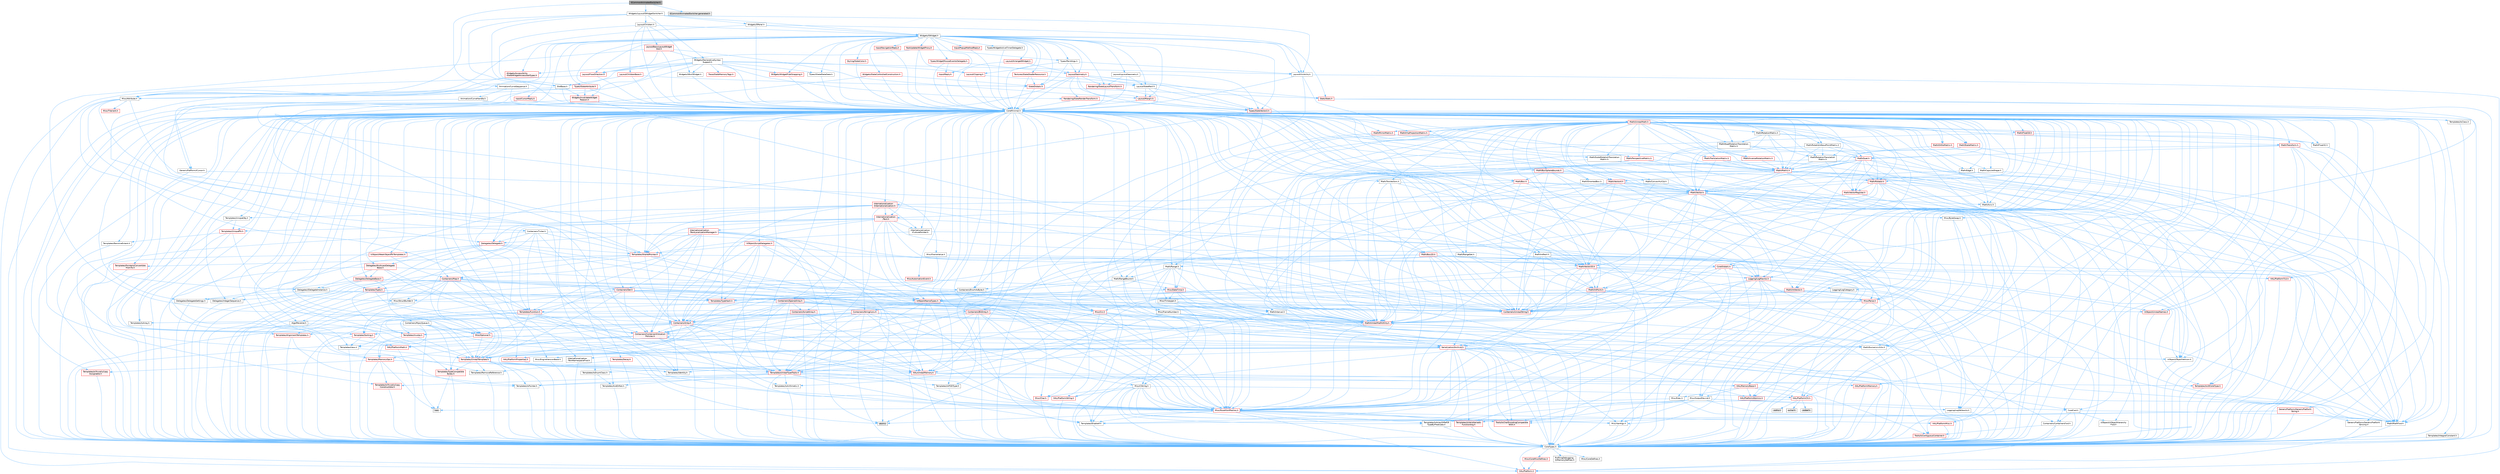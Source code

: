 digraph "SCommonAnimatedSwitcher.h"
{
 // INTERACTIVE_SVG=YES
 // LATEX_PDF_SIZE
  bgcolor="transparent";
  edge [fontname=Helvetica,fontsize=10,labelfontname=Helvetica,labelfontsize=10];
  node [fontname=Helvetica,fontsize=10,shape=box,height=0.2,width=0.4];
  Node1 [id="Node000001",label="SCommonAnimatedSwitcher.h",height=0.2,width=0.4,color="gray40", fillcolor="grey60", style="filled", fontcolor="black",tooltip=" "];
  Node1 -> Node2 [id="edge1_Node000001_Node000002",color="steelblue1",style="solid",tooltip=" "];
  Node2 [id="Node000002",label="Widgets/Layout/SWidgetSwitcher.h",height=0.2,width=0.4,color="grey40", fillcolor="white", style="filled",URL="$db/def/SWidgetSwitcher_8h.html",tooltip=" "];
  Node2 -> Node3 [id="edge2_Node000002_Node000003",color="steelblue1",style="solid",tooltip=" "];
  Node3 [id="Node000003",label="CoreMinimal.h",height=0.2,width=0.4,color="grey40", fillcolor="white", style="filled",URL="$d7/d67/CoreMinimal_8h.html",tooltip=" "];
  Node3 -> Node4 [id="edge3_Node000003_Node000004",color="steelblue1",style="solid",tooltip=" "];
  Node4 [id="Node000004",label="CoreTypes.h",height=0.2,width=0.4,color="grey40", fillcolor="white", style="filled",URL="$dc/dec/CoreTypes_8h.html",tooltip=" "];
  Node4 -> Node5 [id="edge4_Node000004_Node000005",color="steelblue1",style="solid",tooltip=" "];
  Node5 [id="Node000005",label="HAL/Platform.h",height=0.2,width=0.4,color="red", fillcolor="#FFF0F0", style="filled",URL="$d9/dd0/Platform_8h.html",tooltip=" "];
  Node4 -> Node15 [id="edge5_Node000004_Node000015",color="steelblue1",style="solid",tooltip=" "];
  Node15 [id="Node000015",label="ProfilingDebugging\l/UMemoryDefines.h",height=0.2,width=0.4,color="grey40", fillcolor="white", style="filled",URL="$d2/da2/UMemoryDefines_8h.html",tooltip=" "];
  Node4 -> Node16 [id="edge6_Node000004_Node000016",color="steelblue1",style="solid",tooltip=" "];
  Node16 [id="Node000016",label="Misc/CoreMiscDefines.h",height=0.2,width=0.4,color="red", fillcolor="#FFF0F0", style="filled",URL="$da/d38/CoreMiscDefines_8h.html",tooltip=" "];
  Node16 -> Node5 [id="edge7_Node000016_Node000005",color="steelblue1",style="solid",tooltip=" "];
  Node4 -> Node17 [id="edge8_Node000004_Node000017",color="steelblue1",style="solid",tooltip=" "];
  Node17 [id="Node000017",label="Misc/CoreDefines.h",height=0.2,width=0.4,color="grey40", fillcolor="white", style="filled",URL="$d3/dd2/CoreDefines_8h.html",tooltip=" "];
  Node3 -> Node18 [id="edge9_Node000003_Node000018",color="steelblue1",style="solid",tooltip=" "];
  Node18 [id="Node000018",label="CoreFwd.h",height=0.2,width=0.4,color="grey40", fillcolor="white", style="filled",URL="$d1/d1e/CoreFwd_8h.html",tooltip=" "];
  Node18 -> Node4 [id="edge10_Node000018_Node000004",color="steelblue1",style="solid",tooltip=" "];
  Node18 -> Node19 [id="edge11_Node000018_Node000019",color="steelblue1",style="solid",tooltip=" "];
  Node19 [id="Node000019",label="Containers/ContainersFwd.h",height=0.2,width=0.4,color="grey40", fillcolor="white", style="filled",URL="$d4/d0a/ContainersFwd_8h.html",tooltip=" "];
  Node19 -> Node5 [id="edge12_Node000019_Node000005",color="steelblue1",style="solid",tooltip=" "];
  Node19 -> Node4 [id="edge13_Node000019_Node000004",color="steelblue1",style="solid",tooltip=" "];
  Node19 -> Node20 [id="edge14_Node000019_Node000020",color="steelblue1",style="solid",tooltip=" "];
  Node20 [id="Node000020",label="Traits/IsContiguousContainer.h",height=0.2,width=0.4,color="red", fillcolor="#FFF0F0", style="filled",URL="$d5/d3c/IsContiguousContainer_8h.html",tooltip=" "];
  Node20 -> Node4 [id="edge15_Node000020_Node000004",color="steelblue1",style="solid",tooltip=" "];
  Node18 -> Node23 [id="edge16_Node000018_Node000023",color="steelblue1",style="solid",tooltip=" "];
  Node23 [id="Node000023",label="Math/MathFwd.h",height=0.2,width=0.4,color="grey40", fillcolor="white", style="filled",URL="$d2/d10/MathFwd_8h.html",tooltip=" "];
  Node23 -> Node5 [id="edge17_Node000023_Node000005",color="steelblue1",style="solid",tooltip=" "];
  Node18 -> Node24 [id="edge18_Node000018_Node000024",color="steelblue1",style="solid",tooltip=" "];
  Node24 [id="Node000024",label="UObject/UObjectHierarchy\lFwd.h",height=0.2,width=0.4,color="grey40", fillcolor="white", style="filled",URL="$d3/d13/UObjectHierarchyFwd_8h.html",tooltip=" "];
  Node3 -> Node24 [id="edge19_Node000003_Node000024",color="steelblue1",style="solid",tooltip=" "];
  Node3 -> Node19 [id="edge20_Node000003_Node000019",color="steelblue1",style="solid",tooltip=" "];
  Node3 -> Node25 [id="edge21_Node000003_Node000025",color="steelblue1",style="solid",tooltip=" "];
  Node25 [id="Node000025",label="Misc/VarArgs.h",height=0.2,width=0.4,color="grey40", fillcolor="white", style="filled",URL="$d5/d6f/VarArgs_8h.html",tooltip=" "];
  Node25 -> Node4 [id="edge22_Node000025_Node000004",color="steelblue1",style="solid",tooltip=" "];
  Node3 -> Node26 [id="edge23_Node000003_Node000026",color="steelblue1",style="solid",tooltip=" "];
  Node26 [id="Node000026",label="Logging/LogVerbosity.h",height=0.2,width=0.4,color="grey40", fillcolor="white", style="filled",URL="$d2/d8f/LogVerbosity_8h.html",tooltip=" "];
  Node26 -> Node4 [id="edge24_Node000026_Node000004",color="steelblue1",style="solid",tooltip=" "];
  Node3 -> Node27 [id="edge25_Node000003_Node000027",color="steelblue1",style="solid",tooltip=" "];
  Node27 [id="Node000027",label="Misc/OutputDevice.h",height=0.2,width=0.4,color="grey40", fillcolor="white", style="filled",URL="$d7/d32/OutputDevice_8h.html",tooltip=" "];
  Node27 -> Node18 [id="edge26_Node000027_Node000018",color="steelblue1",style="solid",tooltip=" "];
  Node27 -> Node4 [id="edge27_Node000027_Node000004",color="steelblue1",style="solid",tooltip=" "];
  Node27 -> Node26 [id="edge28_Node000027_Node000026",color="steelblue1",style="solid",tooltip=" "];
  Node27 -> Node25 [id="edge29_Node000027_Node000025",color="steelblue1",style="solid",tooltip=" "];
  Node27 -> Node28 [id="edge30_Node000027_Node000028",color="steelblue1",style="solid",tooltip=" "];
  Node28 [id="Node000028",label="Templates/IsArrayOrRefOf\lTypeByPredicate.h",height=0.2,width=0.4,color="grey40", fillcolor="white", style="filled",URL="$d6/da1/IsArrayOrRefOfTypeByPredicate_8h.html",tooltip=" "];
  Node28 -> Node4 [id="edge31_Node000028_Node000004",color="steelblue1",style="solid",tooltip=" "];
  Node27 -> Node29 [id="edge32_Node000027_Node000029",color="steelblue1",style="solid",tooltip=" "];
  Node29 [id="Node000029",label="Templates/IsValidVariadic\lFunctionArg.h",height=0.2,width=0.4,color="red", fillcolor="#FFF0F0", style="filled",URL="$d0/dc8/IsValidVariadicFunctionArg_8h.html",tooltip=" "];
  Node29 -> Node4 [id="edge33_Node000029_Node000004",color="steelblue1",style="solid",tooltip=" "];
  Node27 -> Node31 [id="edge34_Node000027_Node000031",color="steelblue1",style="solid",tooltip=" "];
  Node31 [id="Node000031",label="Traits/IsCharEncodingCompatible\lWith.h",height=0.2,width=0.4,color="red", fillcolor="#FFF0F0", style="filled",URL="$df/dd1/IsCharEncodingCompatibleWith_8h.html",tooltip=" "];
  Node3 -> Node33 [id="edge35_Node000003_Node000033",color="steelblue1",style="solid",tooltip=" "];
  Node33 [id="Node000033",label="HAL/PlatformCrt.h",height=0.2,width=0.4,color="red", fillcolor="#FFF0F0", style="filled",URL="$d8/d75/PlatformCrt_8h.html",tooltip=" "];
  Node33 -> Node34 [id="edge36_Node000033_Node000034",color="steelblue1",style="solid",tooltip=" "];
  Node34 [id="Node000034",label="new",height=0.2,width=0.4,color="grey60", fillcolor="#E0E0E0", style="filled",tooltip=" "];
  Node33 -> Node35 [id="edge37_Node000033_Node000035",color="steelblue1",style="solid",tooltip=" "];
  Node35 [id="Node000035",label="wchar.h",height=0.2,width=0.4,color="grey60", fillcolor="#E0E0E0", style="filled",tooltip=" "];
  Node33 -> Node36 [id="edge38_Node000033_Node000036",color="steelblue1",style="solid",tooltip=" "];
  Node36 [id="Node000036",label="stddef.h",height=0.2,width=0.4,color="grey60", fillcolor="#E0E0E0", style="filled",tooltip=" "];
  Node33 -> Node37 [id="edge39_Node000033_Node000037",color="steelblue1",style="solid",tooltip=" "];
  Node37 [id="Node000037",label="stdlib.h",height=0.2,width=0.4,color="grey60", fillcolor="#E0E0E0", style="filled",tooltip=" "];
  Node3 -> Node43 [id="edge40_Node000003_Node000043",color="steelblue1",style="solid",tooltip=" "];
  Node43 [id="Node000043",label="HAL/PlatformMisc.h",height=0.2,width=0.4,color="red", fillcolor="#FFF0F0", style="filled",URL="$d0/df5/PlatformMisc_8h.html",tooltip=" "];
  Node43 -> Node4 [id="edge41_Node000043_Node000004",color="steelblue1",style="solid",tooltip=" "];
  Node3 -> Node62 [id="edge42_Node000003_Node000062",color="steelblue1",style="solid",tooltip=" "];
  Node62 [id="Node000062",label="Misc/AssertionMacros.h",height=0.2,width=0.4,color="red", fillcolor="#FFF0F0", style="filled",URL="$d0/dfa/AssertionMacros_8h.html",tooltip=" "];
  Node62 -> Node4 [id="edge43_Node000062_Node000004",color="steelblue1",style="solid",tooltip=" "];
  Node62 -> Node5 [id="edge44_Node000062_Node000005",color="steelblue1",style="solid",tooltip=" "];
  Node62 -> Node43 [id="edge45_Node000062_Node000043",color="steelblue1",style="solid",tooltip=" "];
  Node62 -> Node63 [id="edge46_Node000062_Node000063",color="steelblue1",style="solid",tooltip=" "];
  Node63 [id="Node000063",label="Templates/EnableIf.h",height=0.2,width=0.4,color="grey40", fillcolor="white", style="filled",URL="$d7/d60/EnableIf_8h.html",tooltip=" "];
  Node63 -> Node4 [id="edge47_Node000063_Node000004",color="steelblue1",style="solid",tooltip=" "];
  Node62 -> Node28 [id="edge48_Node000062_Node000028",color="steelblue1",style="solid",tooltip=" "];
  Node62 -> Node29 [id="edge49_Node000062_Node000029",color="steelblue1",style="solid",tooltip=" "];
  Node62 -> Node31 [id="edge50_Node000062_Node000031",color="steelblue1",style="solid",tooltip=" "];
  Node62 -> Node25 [id="edge51_Node000062_Node000025",color="steelblue1",style="solid",tooltip=" "];
  Node62 -> Node70 [id="edge52_Node000062_Node000070",color="steelblue1",style="solid",tooltip=" "];
  Node70 [id="Node000070",label="atomic",height=0.2,width=0.4,color="grey60", fillcolor="#E0E0E0", style="filled",tooltip=" "];
  Node3 -> Node71 [id="edge53_Node000003_Node000071",color="steelblue1",style="solid",tooltip=" "];
  Node71 [id="Node000071",label="Templates/IsPointer.h",height=0.2,width=0.4,color="grey40", fillcolor="white", style="filled",URL="$d7/d05/IsPointer_8h.html",tooltip=" "];
  Node71 -> Node4 [id="edge54_Node000071_Node000004",color="steelblue1",style="solid",tooltip=" "];
  Node3 -> Node72 [id="edge55_Node000003_Node000072",color="steelblue1",style="solid",tooltip=" "];
  Node72 [id="Node000072",label="HAL/PlatformMemory.h",height=0.2,width=0.4,color="red", fillcolor="#FFF0F0", style="filled",URL="$de/d68/PlatformMemory_8h.html",tooltip=" "];
  Node72 -> Node4 [id="edge56_Node000072_Node000004",color="steelblue1",style="solid",tooltip=" "];
  Node3 -> Node55 [id="edge57_Node000003_Node000055",color="steelblue1",style="solid",tooltip=" "];
  Node55 [id="Node000055",label="HAL/PlatformAtomics.h",height=0.2,width=0.4,color="red", fillcolor="#FFF0F0", style="filled",URL="$d3/d36/PlatformAtomics_8h.html",tooltip=" "];
  Node55 -> Node4 [id="edge58_Node000055_Node000004",color="steelblue1",style="solid",tooltip=" "];
  Node3 -> Node77 [id="edge59_Node000003_Node000077",color="steelblue1",style="solid",tooltip=" "];
  Node77 [id="Node000077",label="Misc/Exec.h",height=0.2,width=0.4,color="grey40", fillcolor="white", style="filled",URL="$de/ddb/Exec_8h.html",tooltip=" "];
  Node77 -> Node4 [id="edge60_Node000077_Node000004",color="steelblue1",style="solid",tooltip=" "];
  Node77 -> Node62 [id="edge61_Node000077_Node000062",color="steelblue1",style="solid",tooltip=" "];
  Node3 -> Node78 [id="edge62_Node000003_Node000078",color="steelblue1",style="solid",tooltip=" "];
  Node78 [id="Node000078",label="HAL/MemoryBase.h",height=0.2,width=0.4,color="red", fillcolor="#FFF0F0", style="filled",URL="$d6/d9f/MemoryBase_8h.html",tooltip=" "];
  Node78 -> Node4 [id="edge63_Node000078_Node000004",color="steelblue1",style="solid",tooltip=" "];
  Node78 -> Node55 [id="edge64_Node000078_Node000055",color="steelblue1",style="solid",tooltip=" "];
  Node78 -> Node33 [id="edge65_Node000078_Node000033",color="steelblue1",style="solid",tooltip=" "];
  Node78 -> Node77 [id="edge66_Node000078_Node000077",color="steelblue1",style="solid",tooltip=" "];
  Node78 -> Node27 [id="edge67_Node000078_Node000027",color="steelblue1",style="solid",tooltip=" "];
  Node3 -> Node88 [id="edge68_Node000003_Node000088",color="steelblue1",style="solid",tooltip=" "];
  Node88 [id="Node000088",label="HAL/UnrealMemory.h",height=0.2,width=0.4,color="red", fillcolor="#FFF0F0", style="filled",URL="$d9/d96/UnrealMemory_8h.html",tooltip=" "];
  Node88 -> Node4 [id="edge69_Node000088_Node000004",color="steelblue1",style="solid",tooltip=" "];
  Node88 -> Node78 [id="edge70_Node000088_Node000078",color="steelblue1",style="solid",tooltip=" "];
  Node88 -> Node72 [id="edge71_Node000088_Node000072",color="steelblue1",style="solid",tooltip=" "];
  Node88 -> Node71 [id="edge72_Node000088_Node000071",color="steelblue1",style="solid",tooltip=" "];
  Node3 -> Node90 [id="edge73_Node000003_Node000090",color="steelblue1",style="solid",tooltip=" "];
  Node90 [id="Node000090",label="Templates/IsArithmetic.h",height=0.2,width=0.4,color="grey40", fillcolor="white", style="filled",URL="$d2/d5d/IsArithmetic_8h.html",tooltip=" "];
  Node90 -> Node4 [id="edge74_Node000090_Node000004",color="steelblue1",style="solid",tooltip=" "];
  Node3 -> Node84 [id="edge75_Node000003_Node000084",color="steelblue1",style="solid",tooltip=" "];
  Node84 [id="Node000084",label="Templates/AndOrNot.h",height=0.2,width=0.4,color="grey40", fillcolor="white", style="filled",URL="$db/d0a/AndOrNot_8h.html",tooltip=" "];
  Node84 -> Node4 [id="edge76_Node000084_Node000004",color="steelblue1",style="solid",tooltip=" "];
  Node3 -> Node91 [id="edge77_Node000003_Node000091",color="steelblue1",style="solid",tooltip=" "];
  Node91 [id="Node000091",label="Templates/IsPODType.h",height=0.2,width=0.4,color="grey40", fillcolor="white", style="filled",URL="$d7/db1/IsPODType_8h.html",tooltip=" "];
  Node91 -> Node4 [id="edge78_Node000091_Node000004",color="steelblue1",style="solid",tooltip=" "];
  Node3 -> Node92 [id="edge79_Node000003_Node000092",color="steelblue1",style="solid",tooltip=" "];
  Node92 [id="Node000092",label="Templates/IsUECoreType.h",height=0.2,width=0.4,color="red", fillcolor="#FFF0F0", style="filled",URL="$d1/db8/IsUECoreType_8h.html",tooltip=" "];
  Node92 -> Node4 [id="edge80_Node000092_Node000004",color="steelblue1",style="solid",tooltip=" "];
  Node3 -> Node85 [id="edge81_Node000003_Node000085",color="steelblue1",style="solid",tooltip=" "];
  Node85 [id="Node000085",label="Templates/IsTriviallyCopy\lConstructible.h",height=0.2,width=0.4,color="red", fillcolor="#FFF0F0", style="filled",URL="$d3/d78/IsTriviallyCopyConstructible_8h.html",tooltip=" "];
  Node85 -> Node4 [id="edge82_Node000085_Node000004",color="steelblue1",style="solid",tooltip=" "];
  Node3 -> Node93 [id="edge83_Node000003_Node000093",color="steelblue1",style="solid",tooltip=" "];
  Node93 [id="Node000093",label="Templates/UnrealTypeTraits.h",height=0.2,width=0.4,color="red", fillcolor="#FFF0F0", style="filled",URL="$d2/d2d/UnrealTypeTraits_8h.html",tooltip=" "];
  Node93 -> Node4 [id="edge84_Node000093_Node000004",color="steelblue1",style="solid",tooltip=" "];
  Node93 -> Node71 [id="edge85_Node000093_Node000071",color="steelblue1",style="solid",tooltip=" "];
  Node93 -> Node62 [id="edge86_Node000093_Node000062",color="steelblue1",style="solid",tooltip=" "];
  Node93 -> Node84 [id="edge87_Node000093_Node000084",color="steelblue1",style="solid",tooltip=" "];
  Node93 -> Node63 [id="edge88_Node000093_Node000063",color="steelblue1",style="solid",tooltip=" "];
  Node93 -> Node90 [id="edge89_Node000093_Node000090",color="steelblue1",style="solid",tooltip=" "];
  Node93 -> Node91 [id="edge90_Node000093_Node000091",color="steelblue1",style="solid",tooltip=" "];
  Node93 -> Node92 [id="edge91_Node000093_Node000092",color="steelblue1",style="solid",tooltip=" "];
  Node93 -> Node85 [id="edge92_Node000093_Node000085",color="steelblue1",style="solid",tooltip=" "];
  Node3 -> Node63 [id="edge93_Node000003_Node000063",color="steelblue1",style="solid",tooltip=" "];
  Node3 -> Node95 [id="edge94_Node000003_Node000095",color="steelblue1",style="solid",tooltip=" "];
  Node95 [id="Node000095",label="Templates/RemoveReference.h",height=0.2,width=0.4,color="grey40", fillcolor="white", style="filled",URL="$da/dbe/RemoveReference_8h.html",tooltip=" "];
  Node95 -> Node4 [id="edge95_Node000095_Node000004",color="steelblue1",style="solid",tooltip=" "];
  Node3 -> Node96 [id="edge96_Node000003_Node000096",color="steelblue1",style="solid",tooltip=" "];
  Node96 [id="Node000096",label="Templates/IntegralConstant.h",height=0.2,width=0.4,color="grey40", fillcolor="white", style="filled",URL="$db/d1b/IntegralConstant_8h.html",tooltip=" "];
  Node96 -> Node4 [id="edge97_Node000096_Node000004",color="steelblue1",style="solid",tooltip=" "];
  Node3 -> Node97 [id="edge98_Node000003_Node000097",color="steelblue1",style="solid",tooltip=" "];
  Node97 [id="Node000097",label="Templates/IsClass.h",height=0.2,width=0.4,color="grey40", fillcolor="white", style="filled",URL="$db/dcb/IsClass_8h.html",tooltip=" "];
  Node97 -> Node4 [id="edge99_Node000097_Node000004",color="steelblue1",style="solid",tooltip=" "];
  Node3 -> Node98 [id="edge100_Node000003_Node000098",color="steelblue1",style="solid",tooltip=" "];
  Node98 [id="Node000098",label="Templates/TypeCompatible\lBytes.h",height=0.2,width=0.4,color="red", fillcolor="#FFF0F0", style="filled",URL="$df/d0a/TypeCompatibleBytes_8h.html",tooltip=" "];
  Node98 -> Node4 [id="edge101_Node000098_Node000004",color="steelblue1",style="solid",tooltip=" "];
  Node98 -> Node34 [id="edge102_Node000098_Node000034",color="steelblue1",style="solid",tooltip=" "];
  Node3 -> Node20 [id="edge103_Node000003_Node000020",color="steelblue1",style="solid",tooltip=" "];
  Node3 -> Node99 [id="edge104_Node000003_Node000099",color="steelblue1",style="solid",tooltip=" "];
  Node99 [id="Node000099",label="Templates/UnrealTemplate.h",height=0.2,width=0.4,color="red", fillcolor="#FFF0F0", style="filled",URL="$d4/d24/UnrealTemplate_8h.html",tooltip=" "];
  Node99 -> Node4 [id="edge105_Node000099_Node000004",color="steelblue1",style="solid",tooltip=" "];
  Node99 -> Node71 [id="edge106_Node000099_Node000071",color="steelblue1",style="solid",tooltip=" "];
  Node99 -> Node88 [id="edge107_Node000099_Node000088",color="steelblue1",style="solid",tooltip=" "];
  Node99 -> Node93 [id="edge108_Node000099_Node000093",color="steelblue1",style="solid",tooltip=" "];
  Node99 -> Node95 [id="edge109_Node000099_Node000095",color="steelblue1",style="solid",tooltip=" "];
  Node99 -> Node98 [id="edge110_Node000099_Node000098",color="steelblue1",style="solid",tooltip=" "];
  Node99 -> Node66 [id="edge111_Node000099_Node000066",color="steelblue1",style="solid",tooltip=" "];
  Node66 [id="Node000066",label="Templates/Identity.h",height=0.2,width=0.4,color="grey40", fillcolor="white", style="filled",URL="$d0/dd5/Identity_8h.html",tooltip=" "];
  Node99 -> Node20 [id="edge112_Node000099_Node000020",color="steelblue1",style="solid",tooltip=" "];
  Node3 -> Node48 [id="edge113_Node000003_Node000048",color="steelblue1",style="solid",tooltip=" "];
  Node48 [id="Node000048",label="Math/NumericLimits.h",height=0.2,width=0.4,color="grey40", fillcolor="white", style="filled",URL="$df/d1b/NumericLimits_8h.html",tooltip=" "];
  Node48 -> Node4 [id="edge114_Node000048_Node000004",color="steelblue1",style="solid",tooltip=" "];
  Node3 -> Node103 [id="edge115_Node000003_Node000103",color="steelblue1",style="solid",tooltip=" "];
  Node103 [id="Node000103",label="HAL/PlatformMath.h",height=0.2,width=0.4,color="red", fillcolor="#FFF0F0", style="filled",URL="$dc/d53/PlatformMath_8h.html",tooltip=" "];
  Node103 -> Node4 [id="edge116_Node000103_Node000004",color="steelblue1",style="solid",tooltip=" "];
  Node3 -> Node86 [id="edge117_Node000003_Node000086",color="steelblue1",style="solid",tooltip=" "];
  Node86 [id="Node000086",label="Templates/IsTriviallyCopy\lAssignable.h",height=0.2,width=0.4,color="red", fillcolor="#FFF0F0", style="filled",URL="$d2/df2/IsTriviallyCopyAssignable_8h.html",tooltip=" "];
  Node86 -> Node4 [id="edge118_Node000086_Node000004",color="steelblue1",style="solid",tooltip=" "];
  Node3 -> Node111 [id="edge119_Node000003_Node000111",color="steelblue1",style="solid",tooltip=" "];
  Node111 [id="Node000111",label="Templates/MemoryOps.h",height=0.2,width=0.4,color="red", fillcolor="#FFF0F0", style="filled",URL="$db/dea/MemoryOps_8h.html",tooltip=" "];
  Node111 -> Node4 [id="edge120_Node000111_Node000004",color="steelblue1",style="solid",tooltip=" "];
  Node111 -> Node88 [id="edge121_Node000111_Node000088",color="steelblue1",style="solid",tooltip=" "];
  Node111 -> Node86 [id="edge122_Node000111_Node000086",color="steelblue1",style="solid",tooltip=" "];
  Node111 -> Node85 [id="edge123_Node000111_Node000085",color="steelblue1",style="solid",tooltip=" "];
  Node111 -> Node93 [id="edge124_Node000111_Node000093",color="steelblue1",style="solid",tooltip=" "];
  Node111 -> Node34 [id="edge125_Node000111_Node000034",color="steelblue1",style="solid",tooltip=" "];
  Node3 -> Node112 [id="edge126_Node000003_Node000112",color="steelblue1",style="solid",tooltip=" "];
  Node112 [id="Node000112",label="Containers/ContainerAllocation\lPolicies.h",height=0.2,width=0.4,color="red", fillcolor="#FFF0F0", style="filled",URL="$d7/dff/ContainerAllocationPolicies_8h.html",tooltip=" "];
  Node112 -> Node4 [id="edge127_Node000112_Node000004",color="steelblue1",style="solid",tooltip=" "];
  Node112 -> Node112 [id="edge128_Node000112_Node000112",color="steelblue1",style="solid",tooltip=" "];
  Node112 -> Node103 [id="edge129_Node000112_Node000103",color="steelblue1",style="solid",tooltip=" "];
  Node112 -> Node88 [id="edge130_Node000112_Node000088",color="steelblue1",style="solid",tooltip=" "];
  Node112 -> Node48 [id="edge131_Node000112_Node000048",color="steelblue1",style="solid",tooltip=" "];
  Node112 -> Node62 [id="edge132_Node000112_Node000062",color="steelblue1",style="solid",tooltip=" "];
  Node112 -> Node111 [id="edge133_Node000112_Node000111",color="steelblue1",style="solid",tooltip=" "];
  Node112 -> Node98 [id="edge134_Node000112_Node000098",color="steelblue1",style="solid",tooltip=" "];
  Node3 -> Node115 [id="edge135_Node000003_Node000115",color="steelblue1",style="solid",tooltip=" "];
  Node115 [id="Node000115",label="Templates/IsEnumClass.h",height=0.2,width=0.4,color="grey40", fillcolor="white", style="filled",URL="$d7/d15/IsEnumClass_8h.html",tooltip=" "];
  Node115 -> Node4 [id="edge136_Node000115_Node000004",color="steelblue1",style="solid",tooltip=" "];
  Node115 -> Node84 [id="edge137_Node000115_Node000084",color="steelblue1",style="solid",tooltip=" "];
  Node3 -> Node116 [id="edge138_Node000003_Node000116",color="steelblue1",style="solid",tooltip=" "];
  Node116 [id="Node000116",label="HAL/PlatformProperties.h",height=0.2,width=0.4,color="red", fillcolor="#FFF0F0", style="filled",URL="$d9/db0/PlatformProperties_8h.html",tooltip=" "];
  Node116 -> Node4 [id="edge139_Node000116_Node000004",color="steelblue1",style="solid",tooltip=" "];
  Node3 -> Node119 [id="edge140_Node000003_Node000119",color="steelblue1",style="solid",tooltip=" "];
  Node119 [id="Node000119",label="Misc/EngineVersionBase.h",height=0.2,width=0.4,color="grey40", fillcolor="white", style="filled",URL="$d5/d2b/EngineVersionBase_8h.html",tooltip=" "];
  Node119 -> Node4 [id="edge141_Node000119_Node000004",color="steelblue1",style="solid",tooltip=" "];
  Node3 -> Node120 [id="edge142_Node000003_Node000120",color="steelblue1",style="solid",tooltip=" "];
  Node120 [id="Node000120",label="Internationalization\l/TextNamespaceFwd.h",height=0.2,width=0.4,color="grey40", fillcolor="white", style="filled",URL="$d8/d97/TextNamespaceFwd_8h.html",tooltip=" "];
  Node120 -> Node4 [id="edge143_Node000120_Node000004",color="steelblue1",style="solid",tooltip=" "];
  Node3 -> Node121 [id="edge144_Node000003_Node000121",color="steelblue1",style="solid",tooltip=" "];
  Node121 [id="Node000121",label="Serialization/Archive.h",height=0.2,width=0.4,color="red", fillcolor="#FFF0F0", style="filled",URL="$d7/d3b/Archive_8h.html",tooltip=" "];
  Node121 -> Node18 [id="edge145_Node000121_Node000018",color="steelblue1",style="solid",tooltip=" "];
  Node121 -> Node4 [id="edge146_Node000121_Node000004",color="steelblue1",style="solid",tooltip=" "];
  Node121 -> Node116 [id="edge147_Node000121_Node000116",color="steelblue1",style="solid",tooltip=" "];
  Node121 -> Node120 [id="edge148_Node000121_Node000120",color="steelblue1",style="solid",tooltip=" "];
  Node121 -> Node23 [id="edge149_Node000121_Node000023",color="steelblue1",style="solid",tooltip=" "];
  Node121 -> Node62 [id="edge150_Node000121_Node000062",color="steelblue1",style="solid",tooltip=" "];
  Node121 -> Node119 [id="edge151_Node000121_Node000119",color="steelblue1",style="solid",tooltip=" "];
  Node121 -> Node25 [id="edge152_Node000121_Node000025",color="steelblue1",style="solid",tooltip=" "];
  Node121 -> Node63 [id="edge153_Node000121_Node000063",color="steelblue1",style="solid",tooltip=" "];
  Node121 -> Node28 [id="edge154_Node000121_Node000028",color="steelblue1",style="solid",tooltip=" "];
  Node121 -> Node115 [id="edge155_Node000121_Node000115",color="steelblue1",style="solid",tooltip=" "];
  Node121 -> Node29 [id="edge156_Node000121_Node000029",color="steelblue1",style="solid",tooltip=" "];
  Node121 -> Node99 [id="edge157_Node000121_Node000099",color="steelblue1",style="solid",tooltip=" "];
  Node121 -> Node31 [id="edge158_Node000121_Node000031",color="steelblue1",style="solid",tooltip=" "];
  Node121 -> Node124 [id="edge159_Node000121_Node000124",color="steelblue1",style="solid",tooltip=" "];
  Node124 [id="Node000124",label="UObject/ObjectVersion.h",height=0.2,width=0.4,color="grey40", fillcolor="white", style="filled",URL="$da/d63/ObjectVersion_8h.html",tooltip=" "];
  Node124 -> Node4 [id="edge160_Node000124_Node000004",color="steelblue1",style="solid",tooltip=" "];
  Node3 -> Node125 [id="edge161_Node000003_Node000125",color="steelblue1",style="solid",tooltip=" "];
  Node125 [id="Node000125",label="Templates/Less.h",height=0.2,width=0.4,color="grey40", fillcolor="white", style="filled",URL="$de/dc8/Less_8h.html",tooltip=" "];
  Node125 -> Node4 [id="edge162_Node000125_Node000004",color="steelblue1",style="solid",tooltip=" "];
  Node125 -> Node99 [id="edge163_Node000125_Node000099",color="steelblue1",style="solid",tooltip=" "];
  Node3 -> Node126 [id="edge164_Node000003_Node000126",color="steelblue1",style="solid",tooltip=" "];
  Node126 [id="Node000126",label="Templates/Sorting.h",height=0.2,width=0.4,color="red", fillcolor="#FFF0F0", style="filled",URL="$d3/d9e/Sorting_8h.html",tooltip=" "];
  Node126 -> Node4 [id="edge165_Node000126_Node000004",color="steelblue1",style="solid",tooltip=" "];
  Node126 -> Node103 [id="edge166_Node000126_Node000103",color="steelblue1",style="solid",tooltip=" "];
  Node126 -> Node125 [id="edge167_Node000126_Node000125",color="steelblue1",style="solid",tooltip=" "];
  Node3 -> Node137 [id="edge168_Node000003_Node000137",color="steelblue1",style="solid",tooltip=" "];
  Node137 [id="Node000137",label="Misc/Char.h",height=0.2,width=0.4,color="red", fillcolor="#FFF0F0", style="filled",URL="$d0/d58/Char_8h.html",tooltip=" "];
  Node137 -> Node4 [id="edge169_Node000137_Node000004",color="steelblue1",style="solid",tooltip=" "];
  Node3 -> Node140 [id="edge170_Node000003_Node000140",color="steelblue1",style="solid",tooltip=" "];
  Node140 [id="Node000140",label="GenericPlatform/GenericPlatform\lStricmp.h",height=0.2,width=0.4,color="grey40", fillcolor="white", style="filled",URL="$d2/d86/GenericPlatformStricmp_8h.html",tooltip=" "];
  Node140 -> Node4 [id="edge171_Node000140_Node000004",color="steelblue1",style="solid",tooltip=" "];
  Node3 -> Node141 [id="edge172_Node000003_Node000141",color="steelblue1",style="solid",tooltip=" "];
  Node141 [id="Node000141",label="GenericPlatform/GenericPlatform\lString.h",height=0.2,width=0.4,color="red", fillcolor="#FFF0F0", style="filled",URL="$dd/d20/GenericPlatformString_8h.html",tooltip=" "];
  Node141 -> Node4 [id="edge173_Node000141_Node000004",color="steelblue1",style="solid",tooltip=" "];
  Node141 -> Node140 [id="edge174_Node000141_Node000140",color="steelblue1",style="solid",tooltip=" "];
  Node141 -> Node63 [id="edge175_Node000141_Node000063",color="steelblue1",style="solid",tooltip=" "];
  Node141 -> Node31 [id="edge176_Node000141_Node000031",color="steelblue1",style="solid",tooltip=" "];
  Node3 -> Node74 [id="edge177_Node000003_Node000074",color="steelblue1",style="solid",tooltip=" "];
  Node74 [id="Node000074",label="HAL/PlatformString.h",height=0.2,width=0.4,color="red", fillcolor="#FFF0F0", style="filled",URL="$db/db5/PlatformString_8h.html",tooltip=" "];
  Node74 -> Node4 [id="edge178_Node000074_Node000004",color="steelblue1",style="solid",tooltip=" "];
  Node3 -> Node144 [id="edge179_Node000003_Node000144",color="steelblue1",style="solid",tooltip=" "];
  Node144 [id="Node000144",label="Misc/CString.h",height=0.2,width=0.4,color="grey40", fillcolor="white", style="filled",URL="$d2/d49/CString_8h.html",tooltip=" "];
  Node144 -> Node4 [id="edge180_Node000144_Node000004",color="steelblue1",style="solid",tooltip=" "];
  Node144 -> Node33 [id="edge181_Node000144_Node000033",color="steelblue1",style="solid",tooltip=" "];
  Node144 -> Node74 [id="edge182_Node000144_Node000074",color="steelblue1",style="solid",tooltip=" "];
  Node144 -> Node62 [id="edge183_Node000144_Node000062",color="steelblue1",style="solid",tooltip=" "];
  Node144 -> Node137 [id="edge184_Node000144_Node000137",color="steelblue1",style="solid",tooltip=" "];
  Node144 -> Node25 [id="edge185_Node000144_Node000025",color="steelblue1",style="solid",tooltip=" "];
  Node144 -> Node28 [id="edge186_Node000144_Node000028",color="steelblue1",style="solid",tooltip=" "];
  Node144 -> Node29 [id="edge187_Node000144_Node000029",color="steelblue1",style="solid",tooltip=" "];
  Node144 -> Node31 [id="edge188_Node000144_Node000031",color="steelblue1",style="solid",tooltip=" "];
  Node3 -> Node145 [id="edge189_Node000003_Node000145",color="steelblue1",style="solid",tooltip=" "];
  Node145 [id="Node000145",label="Misc/Crc.h",height=0.2,width=0.4,color="red", fillcolor="#FFF0F0", style="filled",URL="$d4/dd2/Crc_8h.html",tooltip=" "];
  Node145 -> Node4 [id="edge190_Node000145_Node000004",color="steelblue1",style="solid",tooltip=" "];
  Node145 -> Node74 [id="edge191_Node000145_Node000074",color="steelblue1",style="solid",tooltip=" "];
  Node145 -> Node62 [id="edge192_Node000145_Node000062",color="steelblue1",style="solid",tooltip=" "];
  Node145 -> Node144 [id="edge193_Node000145_Node000144",color="steelblue1",style="solid",tooltip=" "];
  Node145 -> Node137 [id="edge194_Node000145_Node000137",color="steelblue1",style="solid",tooltip=" "];
  Node145 -> Node93 [id="edge195_Node000145_Node000093",color="steelblue1",style="solid",tooltip=" "];
  Node3 -> Node136 [id="edge196_Node000003_Node000136",color="steelblue1",style="solid",tooltip=" "];
  Node136 [id="Node000136",label="Math/UnrealMathUtility.h",height=0.2,width=0.4,color="red", fillcolor="#FFF0F0", style="filled",URL="$db/db8/UnrealMathUtility_8h.html",tooltip=" "];
  Node136 -> Node4 [id="edge197_Node000136_Node000004",color="steelblue1",style="solid",tooltip=" "];
  Node136 -> Node62 [id="edge198_Node000136_Node000062",color="steelblue1",style="solid",tooltip=" "];
  Node136 -> Node103 [id="edge199_Node000136_Node000103",color="steelblue1",style="solid",tooltip=" "];
  Node136 -> Node23 [id="edge200_Node000136_Node000023",color="steelblue1",style="solid",tooltip=" "];
  Node136 -> Node66 [id="edge201_Node000136_Node000066",color="steelblue1",style="solid",tooltip=" "];
  Node3 -> Node146 [id="edge202_Node000003_Node000146",color="steelblue1",style="solid",tooltip=" "];
  Node146 [id="Node000146",label="Containers/UnrealString.h",height=0.2,width=0.4,color="red", fillcolor="#FFF0F0", style="filled",URL="$d5/dba/UnrealString_8h.html",tooltip=" "];
  Node3 -> Node150 [id="edge203_Node000003_Node000150",color="steelblue1",style="solid",tooltip=" "];
  Node150 [id="Node000150",label="Containers/Array.h",height=0.2,width=0.4,color="red", fillcolor="#FFF0F0", style="filled",URL="$df/dd0/Array_8h.html",tooltip=" "];
  Node150 -> Node4 [id="edge204_Node000150_Node000004",color="steelblue1",style="solid",tooltip=" "];
  Node150 -> Node62 [id="edge205_Node000150_Node000062",color="steelblue1",style="solid",tooltip=" "];
  Node150 -> Node88 [id="edge206_Node000150_Node000088",color="steelblue1",style="solid",tooltip=" "];
  Node150 -> Node93 [id="edge207_Node000150_Node000093",color="steelblue1",style="solid",tooltip=" "];
  Node150 -> Node99 [id="edge208_Node000150_Node000099",color="steelblue1",style="solid",tooltip=" "];
  Node150 -> Node112 [id="edge209_Node000150_Node000112",color="steelblue1",style="solid",tooltip=" "];
  Node150 -> Node121 [id="edge210_Node000150_Node000121",color="steelblue1",style="solid",tooltip=" "];
  Node150 -> Node129 [id="edge211_Node000150_Node000129",color="steelblue1",style="solid",tooltip=" "];
  Node129 [id="Node000129",label="Templates/Invoke.h",height=0.2,width=0.4,color="red", fillcolor="#FFF0F0", style="filled",URL="$d7/deb/Invoke_8h.html",tooltip=" "];
  Node129 -> Node4 [id="edge212_Node000129_Node000004",color="steelblue1",style="solid",tooltip=" "];
  Node129 -> Node99 [id="edge213_Node000129_Node000099",color="steelblue1",style="solid",tooltip=" "];
  Node150 -> Node125 [id="edge214_Node000150_Node000125",color="steelblue1",style="solid",tooltip=" "];
  Node150 -> Node126 [id="edge215_Node000150_Node000126",color="steelblue1",style="solid",tooltip=" "];
  Node150 -> Node173 [id="edge216_Node000150_Node000173",color="steelblue1",style="solid",tooltip=" "];
  Node173 [id="Node000173",label="Templates/AlignmentTemplates.h",height=0.2,width=0.4,color="red", fillcolor="#FFF0F0", style="filled",URL="$dd/d32/AlignmentTemplates_8h.html",tooltip=" "];
  Node173 -> Node4 [id="edge217_Node000173_Node000004",color="steelblue1",style="solid",tooltip=" "];
  Node173 -> Node71 [id="edge218_Node000173_Node000071",color="steelblue1",style="solid",tooltip=" "];
  Node3 -> Node174 [id="edge219_Node000003_Node000174",color="steelblue1",style="solid",tooltip=" "];
  Node174 [id="Node000174",label="Misc/FrameNumber.h",height=0.2,width=0.4,color="grey40", fillcolor="white", style="filled",URL="$dd/dbd/FrameNumber_8h.html",tooltip=" "];
  Node174 -> Node4 [id="edge220_Node000174_Node000004",color="steelblue1",style="solid",tooltip=" "];
  Node174 -> Node48 [id="edge221_Node000174_Node000048",color="steelblue1",style="solid",tooltip=" "];
  Node174 -> Node136 [id="edge222_Node000174_Node000136",color="steelblue1",style="solid",tooltip=" "];
  Node174 -> Node63 [id="edge223_Node000174_Node000063",color="steelblue1",style="solid",tooltip=" "];
  Node174 -> Node93 [id="edge224_Node000174_Node000093",color="steelblue1",style="solid",tooltip=" "];
  Node3 -> Node175 [id="edge225_Node000003_Node000175",color="steelblue1",style="solid",tooltip=" "];
  Node175 [id="Node000175",label="Misc/Timespan.h",height=0.2,width=0.4,color="grey40", fillcolor="white", style="filled",URL="$da/dd9/Timespan_8h.html",tooltip=" "];
  Node175 -> Node4 [id="edge226_Node000175_Node000004",color="steelblue1",style="solid",tooltip=" "];
  Node175 -> Node176 [id="edge227_Node000175_Node000176",color="steelblue1",style="solid",tooltip=" "];
  Node176 [id="Node000176",label="Math/Interval.h",height=0.2,width=0.4,color="grey40", fillcolor="white", style="filled",URL="$d1/d55/Interval_8h.html",tooltip=" "];
  Node176 -> Node4 [id="edge228_Node000176_Node000004",color="steelblue1",style="solid",tooltip=" "];
  Node176 -> Node90 [id="edge229_Node000176_Node000090",color="steelblue1",style="solid",tooltip=" "];
  Node176 -> Node93 [id="edge230_Node000176_Node000093",color="steelblue1",style="solid",tooltip=" "];
  Node176 -> Node48 [id="edge231_Node000176_Node000048",color="steelblue1",style="solid",tooltip=" "];
  Node176 -> Node136 [id="edge232_Node000176_Node000136",color="steelblue1",style="solid",tooltip=" "];
  Node175 -> Node136 [id="edge233_Node000175_Node000136",color="steelblue1",style="solid",tooltip=" "];
  Node175 -> Node62 [id="edge234_Node000175_Node000062",color="steelblue1",style="solid",tooltip=" "];
  Node3 -> Node177 [id="edge235_Node000003_Node000177",color="steelblue1",style="solid",tooltip=" "];
  Node177 [id="Node000177",label="Containers/StringConv.h",height=0.2,width=0.4,color="red", fillcolor="#FFF0F0", style="filled",URL="$d3/ddf/StringConv_8h.html",tooltip=" "];
  Node177 -> Node4 [id="edge236_Node000177_Node000004",color="steelblue1",style="solid",tooltip=" "];
  Node177 -> Node62 [id="edge237_Node000177_Node000062",color="steelblue1",style="solid",tooltip=" "];
  Node177 -> Node112 [id="edge238_Node000177_Node000112",color="steelblue1",style="solid",tooltip=" "];
  Node177 -> Node150 [id="edge239_Node000177_Node000150",color="steelblue1",style="solid",tooltip=" "];
  Node177 -> Node144 [id="edge240_Node000177_Node000144",color="steelblue1",style="solid",tooltip=" "];
  Node177 -> Node178 [id="edge241_Node000177_Node000178",color="steelblue1",style="solid",tooltip=" "];
  Node178 [id="Node000178",label="Templates/IsArray.h",height=0.2,width=0.4,color="grey40", fillcolor="white", style="filled",URL="$d8/d8d/IsArray_8h.html",tooltip=" "];
  Node178 -> Node4 [id="edge242_Node000178_Node000004",color="steelblue1",style="solid",tooltip=" "];
  Node177 -> Node99 [id="edge243_Node000177_Node000099",color="steelblue1",style="solid",tooltip=" "];
  Node177 -> Node93 [id="edge244_Node000177_Node000093",color="steelblue1",style="solid",tooltip=" "];
  Node177 -> Node31 [id="edge245_Node000177_Node000031",color="steelblue1",style="solid",tooltip=" "];
  Node177 -> Node20 [id="edge246_Node000177_Node000020",color="steelblue1",style="solid",tooltip=" "];
  Node3 -> Node179 [id="edge247_Node000003_Node000179",color="steelblue1",style="solid",tooltip=" "];
  Node179 [id="Node000179",label="UObject/UnrealNames.h",height=0.2,width=0.4,color="red", fillcolor="#FFF0F0", style="filled",URL="$d8/db1/UnrealNames_8h.html",tooltip=" "];
  Node179 -> Node4 [id="edge248_Node000179_Node000004",color="steelblue1",style="solid",tooltip=" "];
  Node3 -> Node181 [id="edge249_Node000003_Node000181",color="steelblue1",style="solid",tooltip=" "];
  Node181 [id="Node000181",label="UObject/NameTypes.h",height=0.2,width=0.4,color="red", fillcolor="#FFF0F0", style="filled",URL="$d6/d35/NameTypes_8h.html",tooltip=" "];
  Node181 -> Node4 [id="edge250_Node000181_Node000004",color="steelblue1",style="solid",tooltip=" "];
  Node181 -> Node62 [id="edge251_Node000181_Node000062",color="steelblue1",style="solid",tooltip=" "];
  Node181 -> Node88 [id="edge252_Node000181_Node000088",color="steelblue1",style="solid",tooltip=" "];
  Node181 -> Node93 [id="edge253_Node000181_Node000093",color="steelblue1",style="solid",tooltip=" "];
  Node181 -> Node99 [id="edge254_Node000181_Node000099",color="steelblue1",style="solid",tooltip=" "];
  Node181 -> Node146 [id="edge255_Node000181_Node000146",color="steelblue1",style="solid",tooltip=" "];
  Node181 -> Node177 [id="edge256_Node000181_Node000177",color="steelblue1",style="solid",tooltip=" "];
  Node181 -> Node179 [id="edge257_Node000181_Node000179",color="steelblue1",style="solid",tooltip=" "];
  Node3 -> Node189 [id="edge258_Node000003_Node000189",color="steelblue1",style="solid",tooltip=" "];
  Node189 [id="Node000189",label="Misc/Parse.h",height=0.2,width=0.4,color="red", fillcolor="#FFF0F0", style="filled",URL="$dc/d71/Parse_8h.html",tooltip=" "];
  Node189 -> Node146 [id="edge259_Node000189_Node000146",color="steelblue1",style="solid",tooltip=" "];
  Node189 -> Node4 [id="edge260_Node000189_Node000004",color="steelblue1",style="solid",tooltip=" "];
  Node189 -> Node33 [id="edge261_Node000189_Node000033",color="steelblue1",style="solid",tooltip=" "];
  Node189 -> Node190 [id="edge262_Node000189_Node000190",color="steelblue1",style="solid",tooltip=" "];
  Node190 [id="Node000190",label="Templates/Function.h",height=0.2,width=0.4,color="red", fillcolor="#FFF0F0", style="filled",URL="$df/df5/Function_8h.html",tooltip=" "];
  Node190 -> Node4 [id="edge263_Node000190_Node000004",color="steelblue1",style="solid",tooltip=" "];
  Node190 -> Node62 [id="edge264_Node000190_Node000062",color="steelblue1",style="solid",tooltip=" "];
  Node190 -> Node88 [id="edge265_Node000190_Node000088",color="steelblue1",style="solid",tooltip=" "];
  Node190 -> Node93 [id="edge266_Node000190_Node000093",color="steelblue1",style="solid",tooltip=" "];
  Node190 -> Node129 [id="edge267_Node000190_Node000129",color="steelblue1",style="solid",tooltip=" "];
  Node190 -> Node99 [id="edge268_Node000190_Node000099",color="steelblue1",style="solid",tooltip=" "];
  Node190 -> Node136 [id="edge269_Node000190_Node000136",color="steelblue1",style="solid",tooltip=" "];
  Node190 -> Node34 [id="edge270_Node000190_Node000034",color="steelblue1",style="solid",tooltip=" "];
  Node3 -> Node173 [id="edge271_Node000003_Node000173",color="steelblue1",style="solid",tooltip=" "];
  Node3 -> Node192 [id="edge272_Node000003_Node000192",color="steelblue1",style="solid",tooltip=" "];
  Node192 [id="Node000192",label="Misc/StructBuilder.h",height=0.2,width=0.4,color="grey40", fillcolor="white", style="filled",URL="$d9/db3/StructBuilder_8h.html",tooltip=" "];
  Node192 -> Node4 [id="edge273_Node000192_Node000004",color="steelblue1",style="solid",tooltip=" "];
  Node192 -> Node136 [id="edge274_Node000192_Node000136",color="steelblue1",style="solid",tooltip=" "];
  Node192 -> Node173 [id="edge275_Node000192_Node000173",color="steelblue1",style="solid",tooltip=" "];
  Node3 -> Node105 [id="edge276_Node000003_Node000105",color="steelblue1",style="solid",tooltip=" "];
  Node105 [id="Node000105",label="Templates/Decay.h",height=0.2,width=0.4,color="red", fillcolor="#FFF0F0", style="filled",URL="$dd/d0f/Decay_8h.html",tooltip=" "];
  Node105 -> Node4 [id="edge277_Node000105_Node000004",color="steelblue1",style="solid",tooltip=" "];
  Node105 -> Node95 [id="edge278_Node000105_Node000095",color="steelblue1",style="solid",tooltip=" "];
  Node3 -> Node193 [id="edge279_Node000003_Node000193",color="steelblue1",style="solid",tooltip=" "];
  Node193 [id="Node000193",label="Templates/PointerIsConvertible\lFromTo.h",height=0.2,width=0.4,color="red", fillcolor="#FFF0F0", style="filled",URL="$d6/d65/PointerIsConvertibleFromTo_8h.html",tooltip=" "];
  Node193 -> Node4 [id="edge280_Node000193_Node000004",color="steelblue1",style="solid",tooltip=" "];
  Node3 -> Node129 [id="edge281_Node000003_Node000129",color="steelblue1",style="solid",tooltip=" "];
  Node3 -> Node190 [id="edge282_Node000003_Node000190",color="steelblue1",style="solid",tooltip=" "];
  Node3 -> Node162 [id="edge283_Node000003_Node000162",color="steelblue1",style="solid",tooltip=" "];
  Node162 [id="Node000162",label="Templates/TypeHash.h",height=0.2,width=0.4,color="red", fillcolor="#FFF0F0", style="filled",URL="$d1/d62/TypeHash_8h.html",tooltip=" "];
  Node162 -> Node4 [id="edge284_Node000162_Node000004",color="steelblue1",style="solid",tooltip=" "];
  Node162 -> Node145 [id="edge285_Node000162_Node000145",color="steelblue1",style="solid",tooltip=" "];
  Node3 -> Node194 [id="edge286_Node000003_Node000194",color="steelblue1",style="solid",tooltip=" "];
  Node194 [id="Node000194",label="Containers/ScriptArray.h",height=0.2,width=0.4,color="red", fillcolor="#FFF0F0", style="filled",URL="$dc/daf/ScriptArray_8h.html",tooltip=" "];
  Node194 -> Node4 [id="edge287_Node000194_Node000004",color="steelblue1",style="solid",tooltip=" "];
  Node194 -> Node62 [id="edge288_Node000194_Node000062",color="steelblue1",style="solid",tooltip=" "];
  Node194 -> Node88 [id="edge289_Node000194_Node000088",color="steelblue1",style="solid",tooltip=" "];
  Node194 -> Node112 [id="edge290_Node000194_Node000112",color="steelblue1",style="solid",tooltip=" "];
  Node194 -> Node150 [id="edge291_Node000194_Node000150",color="steelblue1",style="solid",tooltip=" "];
  Node3 -> Node195 [id="edge292_Node000003_Node000195",color="steelblue1",style="solid",tooltip=" "];
  Node195 [id="Node000195",label="Containers/BitArray.h",height=0.2,width=0.4,color="red", fillcolor="#FFF0F0", style="filled",URL="$d1/de4/BitArray_8h.html",tooltip=" "];
  Node195 -> Node112 [id="edge293_Node000195_Node000112",color="steelblue1",style="solid",tooltip=" "];
  Node195 -> Node4 [id="edge294_Node000195_Node000004",color="steelblue1",style="solid",tooltip=" "];
  Node195 -> Node55 [id="edge295_Node000195_Node000055",color="steelblue1",style="solid",tooltip=" "];
  Node195 -> Node88 [id="edge296_Node000195_Node000088",color="steelblue1",style="solid",tooltip=" "];
  Node195 -> Node136 [id="edge297_Node000195_Node000136",color="steelblue1",style="solid",tooltip=" "];
  Node195 -> Node62 [id="edge298_Node000195_Node000062",color="steelblue1",style="solid",tooltip=" "];
  Node195 -> Node121 [id="edge299_Node000195_Node000121",color="steelblue1",style="solid",tooltip=" "];
  Node195 -> Node63 [id="edge300_Node000195_Node000063",color="steelblue1",style="solid",tooltip=" "];
  Node195 -> Node129 [id="edge301_Node000195_Node000129",color="steelblue1",style="solid",tooltip=" "];
  Node195 -> Node99 [id="edge302_Node000195_Node000099",color="steelblue1",style="solid",tooltip=" "];
  Node195 -> Node93 [id="edge303_Node000195_Node000093",color="steelblue1",style="solid",tooltip=" "];
  Node3 -> Node196 [id="edge304_Node000003_Node000196",color="steelblue1",style="solid",tooltip=" "];
  Node196 [id="Node000196",label="Containers/SparseArray.h",height=0.2,width=0.4,color="red", fillcolor="#FFF0F0", style="filled",URL="$d5/dbf/SparseArray_8h.html",tooltip=" "];
  Node196 -> Node4 [id="edge305_Node000196_Node000004",color="steelblue1",style="solid",tooltip=" "];
  Node196 -> Node62 [id="edge306_Node000196_Node000062",color="steelblue1",style="solid",tooltip=" "];
  Node196 -> Node88 [id="edge307_Node000196_Node000088",color="steelblue1",style="solid",tooltip=" "];
  Node196 -> Node93 [id="edge308_Node000196_Node000093",color="steelblue1",style="solid",tooltip=" "];
  Node196 -> Node99 [id="edge309_Node000196_Node000099",color="steelblue1",style="solid",tooltip=" "];
  Node196 -> Node112 [id="edge310_Node000196_Node000112",color="steelblue1",style="solid",tooltip=" "];
  Node196 -> Node125 [id="edge311_Node000196_Node000125",color="steelblue1",style="solid",tooltip=" "];
  Node196 -> Node150 [id="edge312_Node000196_Node000150",color="steelblue1",style="solid",tooltip=" "];
  Node196 -> Node136 [id="edge313_Node000196_Node000136",color="steelblue1",style="solid",tooltip=" "];
  Node196 -> Node194 [id="edge314_Node000196_Node000194",color="steelblue1",style="solid",tooltip=" "];
  Node196 -> Node195 [id="edge315_Node000196_Node000195",color="steelblue1",style="solid",tooltip=" "];
  Node196 -> Node146 [id="edge316_Node000196_Node000146",color="steelblue1",style="solid",tooltip=" "];
  Node3 -> Node212 [id="edge317_Node000003_Node000212",color="steelblue1",style="solid",tooltip=" "];
  Node212 [id="Node000212",label="Containers/Set.h",height=0.2,width=0.4,color="red", fillcolor="#FFF0F0", style="filled",URL="$d4/d45/Set_8h.html",tooltip=" "];
  Node212 -> Node112 [id="edge318_Node000212_Node000112",color="steelblue1",style="solid",tooltip=" "];
  Node212 -> Node196 [id="edge319_Node000212_Node000196",color="steelblue1",style="solid",tooltip=" "];
  Node212 -> Node19 [id="edge320_Node000212_Node000019",color="steelblue1",style="solid",tooltip=" "];
  Node212 -> Node136 [id="edge321_Node000212_Node000136",color="steelblue1",style="solid",tooltip=" "];
  Node212 -> Node62 [id="edge322_Node000212_Node000062",color="steelblue1",style="solid",tooltip=" "];
  Node212 -> Node192 [id="edge323_Node000212_Node000192",color="steelblue1",style="solid",tooltip=" "];
  Node212 -> Node190 [id="edge324_Node000212_Node000190",color="steelblue1",style="solid",tooltip=" "];
  Node212 -> Node126 [id="edge325_Node000212_Node000126",color="steelblue1",style="solid",tooltip=" "];
  Node212 -> Node162 [id="edge326_Node000212_Node000162",color="steelblue1",style="solid",tooltip=" "];
  Node212 -> Node99 [id="edge327_Node000212_Node000099",color="steelblue1",style="solid",tooltip=" "];
  Node3 -> Node215 [id="edge328_Node000003_Node000215",color="steelblue1",style="solid",tooltip=" "];
  Node215 [id="Node000215",label="Algo/Reverse.h",height=0.2,width=0.4,color="grey40", fillcolor="white", style="filled",URL="$d5/d93/Reverse_8h.html",tooltip=" "];
  Node215 -> Node4 [id="edge329_Node000215_Node000004",color="steelblue1",style="solid",tooltip=" "];
  Node215 -> Node99 [id="edge330_Node000215_Node000099",color="steelblue1",style="solid",tooltip=" "];
  Node3 -> Node216 [id="edge331_Node000003_Node000216",color="steelblue1",style="solid",tooltip=" "];
  Node216 [id="Node000216",label="Containers/Map.h",height=0.2,width=0.4,color="red", fillcolor="#FFF0F0", style="filled",URL="$df/d79/Map_8h.html",tooltip=" "];
  Node216 -> Node4 [id="edge332_Node000216_Node000004",color="steelblue1",style="solid",tooltip=" "];
  Node216 -> Node215 [id="edge333_Node000216_Node000215",color="steelblue1",style="solid",tooltip=" "];
  Node216 -> Node212 [id="edge334_Node000216_Node000212",color="steelblue1",style="solid",tooltip=" "];
  Node216 -> Node146 [id="edge335_Node000216_Node000146",color="steelblue1",style="solid",tooltip=" "];
  Node216 -> Node62 [id="edge336_Node000216_Node000062",color="steelblue1",style="solid",tooltip=" "];
  Node216 -> Node192 [id="edge337_Node000216_Node000192",color="steelblue1",style="solid",tooltip=" "];
  Node216 -> Node190 [id="edge338_Node000216_Node000190",color="steelblue1",style="solid",tooltip=" "];
  Node216 -> Node126 [id="edge339_Node000216_Node000126",color="steelblue1",style="solid",tooltip=" "];
  Node216 -> Node217 [id="edge340_Node000216_Node000217",color="steelblue1",style="solid",tooltip=" "];
  Node217 [id="Node000217",label="Templates/Tuple.h",height=0.2,width=0.4,color="red", fillcolor="#FFF0F0", style="filled",URL="$d2/d4f/Tuple_8h.html",tooltip=" "];
  Node217 -> Node4 [id="edge341_Node000217_Node000004",color="steelblue1",style="solid",tooltip=" "];
  Node217 -> Node99 [id="edge342_Node000217_Node000099",color="steelblue1",style="solid",tooltip=" "];
  Node217 -> Node218 [id="edge343_Node000217_Node000218",color="steelblue1",style="solid",tooltip=" "];
  Node218 [id="Node000218",label="Delegates/IntegerSequence.h",height=0.2,width=0.4,color="grey40", fillcolor="white", style="filled",URL="$d2/dcc/IntegerSequence_8h.html",tooltip=" "];
  Node218 -> Node4 [id="edge344_Node000218_Node000004",color="steelblue1",style="solid",tooltip=" "];
  Node217 -> Node129 [id="edge345_Node000217_Node000129",color="steelblue1",style="solid",tooltip=" "];
  Node217 -> Node162 [id="edge346_Node000217_Node000162",color="steelblue1",style="solid",tooltip=" "];
  Node216 -> Node99 [id="edge347_Node000216_Node000099",color="steelblue1",style="solid",tooltip=" "];
  Node216 -> Node93 [id="edge348_Node000216_Node000093",color="steelblue1",style="solid",tooltip=" "];
  Node3 -> Node220 [id="edge349_Node000003_Node000220",color="steelblue1",style="solid",tooltip=" "];
  Node220 [id="Node000220",label="Math/IntPoint.h",height=0.2,width=0.4,color="red", fillcolor="#FFF0F0", style="filled",URL="$d3/df7/IntPoint_8h.html",tooltip=" "];
  Node220 -> Node4 [id="edge350_Node000220_Node000004",color="steelblue1",style="solid",tooltip=" "];
  Node220 -> Node62 [id="edge351_Node000220_Node000062",color="steelblue1",style="solid",tooltip=" "];
  Node220 -> Node189 [id="edge352_Node000220_Node000189",color="steelblue1",style="solid",tooltip=" "];
  Node220 -> Node23 [id="edge353_Node000220_Node000023",color="steelblue1",style="solid",tooltip=" "];
  Node220 -> Node136 [id="edge354_Node000220_Node000136",color="steelblue1",style="solid",tooltip=" "];
  Node220 -> Node146 [id="edge355_Node000220_Node000146",color="steelblue1",style="solid",tooltip=" "];
  Node220 -> Node162 [id="edge356_Node000220_Node000162",color="steelblue1",style="solid",tooltip=" "];
  Node3 -> Node222 [id="edge357_Node000003_Node000222",color="steelblue1",style="solid",tooltip=" "];
  Node222 [id="Node000222",label="Math/IntVector.h",height=0.2,width=0.4,color="red", fillcolor="#FFF0F0", style="filled",URL="$d7/d44/IntVector_8h.html",tooltip=" "];
  Node222 -> Node4 [id="edge358_Node000222_Node000004",color="steelblue1",style="solid",tooltip=" "];
  Node222 -> Node145 [id="edge359_Node000222_Node000145",color="steelblue1",style="solid",tooltip=" "];
  Node222 -> Node189 [id="edge360_Node000222_Node000189",color="steelblue1",style="solid",tooltip=" "];
  Node222 -> Node23 [id="edge361_Node000222_Node000023",color="steelblue1",style="solid",tooltip=" "];
  Node222 -> Node136 [id="edge362_Node000222_Node000136",color="steelblue1",style="solid",tooltip=" "];
  Node222 -> Node146 [id="edge363_Node000222_Node000146",color="steelblue1",style="solid",tooltip=" "];
  Node3 -> Node223 [id="edge364_Node000003_Node000223",color="steelblue1",style="solid",tooltip=" "];
  Node223 [id="Node000223",label="Logging/LogCategory.h",height=0.2,width=0.4,color="grey40", fillcolor="white", style="filled",URL="$d9/d36/LogCategory_8h.html",tooltip=" "];
  Node223 -> Node4 [id="edge365_Node000223_Node000004",color="steelblue1",style="solid",tooltip=" "];
  Node223 -> Node26 [id="edge366_Node000223_Node000026",color="steelblue1",style="solid",tooltip=" "];
  Node223 -> Node181 [id="edge367_Node000223_Node000181",color="steelblue1",style="solid",tooltip=" "];
  Node3 -> Node224 [id="edge368_Node000003_Node000224",color="steelblue1",style="solid",tooltip=" "];
  Node224 [id="Node000224",label="Logging/LogMacros.h",height=0.2,width=0.4,color="red", fillcolor="#FFF0F0", style="filled",URL="$d0/d16/LogMacros_8h.html",tooltip=" "];
  Node224 -> Node146 [id="edge369_Node000224_Node000146",color="steelblue1",style="solid",tooltip=" "];
  Node224 -> Node4 [id="edge370_Node000224_Node000004",color="steelblue1",style="solid",tooltip=" "];
  Node224 -> Node223 [id="edge371_Node000224_Node000223",color="steelblue1",style="solid",tooltip=" "];
  Node224 -> Node26 [id="edge372_Node000224_Node000026",color="steelblue1",style="solid",tooltip=" "];
  Node224 -> Node62 [id="edge373_Node000224_Node000062",color="steelblue1",style="solid",tooltip=" "];
  Node224 -> Node25 [id="edge374_Node000224_Node000025",color="steelblue1",style="solid",tooltip=" "];
  Node224 -> Node63 [id="edge375_Node000224_Node000063",color="steelblue1",style="solid",tooltip=" "];
  Node224 -> Node28 [id="edge376_Node000224_Node000028",color="steelblue1",style="solid",tooltip=" "];
  Node224 -> Node29 [id="edge377_Node000224_Node000029",color="steelblue1",style="solid",tooltip=" "];
  Node224 -> Node31 [id="edge378_Node000224_Node000031",color="steelblue1",style="solid",tooltip=" "];
  Node3 -> Node227 [id="edge379_Node000003_Node000227",color="steelblue1",style="solid",tooltip=" "];
  Node227 [id="Node000227",label="Math/Vector2D.h",height=0.2,width=0.4,color="red", fillcolor="#FFF0F0", style="filled",URL="$d3/db0/Vector2D_8h.html",tooltip=" "];
  Node227 -> Node4 [id="edge380_Node000227_Node000004",color="steelblue1",style="solid",tooltip=" "];
  Node227 -> Node23 [id="edge381_Node000227_Node000023",color="steelblue1",style="solid",tooltip=" "];
  Node227 -> Node62 [id="edge382_Node000227_Node000062",color="steelblue1",style="solid",tooltip=" "];
  Node227 -> Node145 [id="edge383_Node000227_Node000145",color="steelblue1",style="solid",tooltip=" "];
  Node227 -> Node136 [id="edge384_Node000227_Node000136",color="steelblue1",style="solid",tooltip=" "];
  Node227 -> Node146 [id="edge385_Node000227_Node000146",color="steelblue1",style="solid",tooltip=" "];
  Node227 -> Node189 [id="edge386_Node000227_Node000189",color="steelblue1",style="solid",tooltip=" "];
  Node227 -> Node220 [id="edge387_Node000227_Node000220",color="steelblue1",style="solid",tooltip=" "];
  Node227 -> Node224 [id="edge388_Node000227_Node000224",color="steelblue1",style="solid",tooltip=" "];
  Node3 -> Node231 [id="edge389_Node000003_Node000231",color="steelblue1",style="solid",tooltip=" "];
  Node231 [id="Node000231",label="Math/IntRect.h",height=0.2,width=0.4,color="grey40", fillcolor="white", style="filled",URL="$d7/d53/IntRect_8h.html",tooltip=" "];
  Node231 -> Node4 [id="edge390_Node000231_Node000004",color="steelblue1",style="solid",tooltip=" "];
  Node231 -> Node23 [id="edge391_Node000231_Node000023",color="steelblue1",style="solid",tooltip=" "];
  Node231 -> Node136 [id="edge392_Node000231_Node000136",color="steelblue1",style="solid",tooltip=" "];
  Node231 -> Node146 [id="edge393_Node000231_Node000146",color="steelblue1",style="solid",tooltip=" "];
  Node231 -> Node220 [id="edge394_Node000231_Node000220",color="steelblue1",style="solid",tooltip=" "];
  Node231 -> Node227 [id="edge395_Node000231_Node000227",color="steelblue1",style="solid",tooltip=" "];
  Node3 -> Node232 [id="edge396_Node000003_Node000232",color="steelblue1",style="solid",tooltip=" "];
  Node232 [id="Node000232",label="Misc/ByteSwap.h",height=0.2,width=0.4,color="grey40", fillcolor="white", style="filled",URL="$dc/dd7/ByteSwap_8h.html",tooltip=" "];
  Node232 -> Node4 [id="edge397_Node000232_Node000004",color="steelblue1",style="solid",tooltip=" "];
  Node232 -> Node33 [id="edge398_Node000232_Node000033",color="steelblue1",style="solid",tooltip=" "];
  Node3 -> Node161 [id="edge399_Node000003_Node000161",color="steelblue1",style="solid",tooltip=" "];
  Node161 [id="Node000161",label="Containers/EnumAsByte.h",height=0.2,width=0.4,color="grey40", fillcolor="white", style="filled",URL="$d6/d9a/EnumAsByte_8h.html",tooltip=" "];
  Node161 -> Node4 [id="edge400_Node000161_Node000004",color="steelblue1",style="solid",tooltip=" "];
  Node161 -> Node91 [id="edge401_Node000161_Node000091",color="steelblue1",style="solid",tooltip=" "];
  Node161 -> Node162 [id="edge402_Node000161_Node000162",color="steelblue1",style="solid",tooltip=" "];
  Node3 -> Node233 [id="edge403_Node000003_Node000233",color="steelblue1",style="solid",tooltip=" "];
  Node233 [id="Node000233",label="HAL/PlatformTLS.h",height=0.2,width=0.4,color="red", fillcolor="#FFF0F0", style="filled",URL="$d0/def/PlatformTLS_8h.html",tooltip=" "];
  Node233 -> Node4 [id="edge404_Node000233_Node000004",color="steelblue1",style="solid",tooltip=" "];
  Node3 -> Node236 [id="edge405_Node000003_Node000236",color="steelblue1",style="solid",tooltip=" "];
  Node236 [id="Node000236",label="CoreGlobals.h",height=0.2,width=0.4,color="red", fillcolor="#FFF0F0", style="filled",URL="$d5/d8c/CoreGlobals_8h.html",tooltip=" "];
  Node236 -> Node146 [id="edge406_Node000236_Node000146",color="steelblue1",style="solid",tooltip=" "];
  Node236 -> Node4 [id="edge407_Node000236_Node000004",color="steelblue1",style="solid",tooltip=" "];
  Node236 -> Node233 [id="edge408_Node000236_Node000233",color="steelblue1",style="solid",tooltip=" "];
  Node236 -> Node224 [id="edge409_Node000236_Node000224",color="steelblue1",style="solid",tooltip=" "];
  Node236 -> Node27 [id="edge410_Node000236_Node000027",color="steelblue1",style="solid",tooltip=" "];
  Node236 -> Node181 [id="edge411_Node000236_Node000181",color="steelblue1",style="solid",tooltip=" "];
  Node236 -> Node70 [id="edge412_Node000236_Node000070",color="steelblue1",style="solid",tooltip=" "];
  Node3 -> Node237 [id="edge413_Node000003_Node000237",color="steelblue1",style="solid",tooltip=" "];
  Node237 [id="Node000237",label="Templates/SharedPointer.h",height=0.2,width=0.4,color="red", fillcolor="#FFF0F0", style="filled",URL="$d2/d17/SharedPointer_8h.html",tooltip=" "];
  Node237 -> Node4 [id="edge414_Node000237_Node000004",color="steelblue1",style="solid",tooltip=" "];
  Node237 -> Node193 [id="edge415_Node000237_Node000193",color="steelblue1",style="solid",tooltip=" "];
  Node237 -> Node62 [id="edge416_Node000237_Node000062",color="steelblue1",style="solid",tooltip=" "];
  Node237 -> Node88 [id="edge417_Node000237_Node000088",color="steelblue1",style="solid",tooltip=" "];
  Node237 -> Node150 [id="edge418_Node000237_Node000150",color="steelblue1",style="solid",tooltip=" "];
  Node237 -> Node216 [id="edge419_Node000237_Node000216",color="steelblue1",style="solid",tooltip=" "];
  Node237 -> Node236 [id="edge420_Node000237_Node000236",color="steelblue1",style="solid",tooltip=" "];
  Node3 -> Node242 [id="edge421_Node000003_Node000242",color="steelblue1",style="solid",tooltip=" "];
  Node242 [id="Node000242",label="Internationalization\l/CulturePointer.h",height=0.2,width=0.4,color="grey40", fillcolor="white", style="filled",URL="$d6/dbe/CulturePointer_8h.html",tooltip=" "];
  Node242 -> Node4 [id="edge422_Node000242_Node000004",color="steelblue1",style="solid",tooltip=" "];
  Node242 -> Node237 [id="edge423_Node000242_Node000237",color="steelblue1",style="solid",tooltip=" "];
  Node3 -> Node243 [id="edge424_Node000003_Node000243",color="steelblue1",style="solid",tooltip=" "];
  Node243 [id="Node000243",label="UObject/WeakObjectPtrTemplates.h",height=0.2,width=0.4,color="red", fillcolor="#FFF0F0", style="filled",URL="$d8/d3b/WeakObjectPtrTemplates_8h.html",tooltip=" "];
  Node243 -> Node4 [id="edge425_Node000243_Node000004",color="steelblue1",style="solid",tooltip=" "];
  Node243 -> Node216 [id="edge426_Node000243_Node000216",color="steelblue1",style="solid",tooltip=" "];
  Node3 -> Node246 [id="edge427_Node000003_Node000246",color="steelblue1",style="solid",tooltip=" "];
  Node246 [id="Node000246",label="Delegates/DelegateSettings.h",height=0.2,width=0.4,color="grey40", fillcolor="white", style="filled",URL="$d0/d97/DelegateSettings_8h.html",tooltip=" "];
  Node246 -> Node4 [id="edge428_Node000246_Node000004",color="steelblue1",style="solid",tooltip=" "];
  Node3 -> Node247 [id="edge429_Node000003_Node000247",color="steelblue1",style="solid",tooltip=" "];
  Node247 [id="Node000247",label="Delegates/IDelegateInstance.h",height=0.2,width=0.4,color="grey40", fillcolor="white", style="filled",URL="$d2/d10/IDelegateInstance_8h.html",tooltip=" "];
  Node247 -> Node4 [id="edge430_Node000247_Node000004",color="steelblue1",style="solid",tooltip=" "];
  Node247 -> Node162 [id="edge431_Node000247_Node000162",color="steelblue1",style="solid",tooltip=" "];
  Node247 -> Node181 [id="edge432_Node000247_Node000181",color="steelblue1",style="solid",tooltip=" "];
  Node247 -> Node246 [id="edge433_Node000247_Node000246",color="steelblue1",style="solid",tooltip=" "];
  Node3 -> Node248 [id="edge434_Node000003_Node000248",color="steelblue1",style="solid",tooltip=" "];
  Node248 [id="Node000248",label="Delegates/DelegateBase.h",height=0.2,width=0.4,color="red", fillcolor="#FFF0F0", style="filled",URL="$da/d67/DelegateBase_8h.html",tooltip=" "];
  Node248 -> Node4 [id="edge435_Node000248_Node000004",color="steelblue1",style="solid",tooltip=" "];
  Node248 -> Node112 [id="edge436_Node000248_Node000112",color="steelblue1",style="solid",tooltip=" "];
  Node248 -> Node136 [id="edge437_Node000248_Node000136",color="steelblue1",style="solid",tooltip=" "];
  Node248 -> Node181 [id="edge438_Node000248_Node000181",color="steelblue1",style="solid",tooltip=" "];
  Node248 -> Node246 [id="edge439_Node000248_Node000246",color="steelblue1",style="solid",tooltip=" "];
  Node248 -> Node247 [id="edge440_Node000248_Node000247",color="steelblue1",style="solid",tooltip=" "];
  Node3 -> Node256 [id="edge441_Node000003_Node000256",color="steelblue1",style="solid",tooltip=" "];
  Node256 [id="Node000256",label="Delegates/MulticastDelegate\lBase.h",height=0.2,width=0.4,color="red", fillcolor="#FFF0F0", style="filled",URL="$db/d16/MulticastDelegateBase_8h.html",tooltip=" "];
  Node256 -> Node4 [id="edge442_Node000256_Node000004",color="steelblue1",style="solid",tooltip=" "];
  Node256 -> Node112 [id="edge443_Node000256_Node000112",color="steelblue1",style="solid",tooltip=" "];
  Node256 -> Node150 [id="edge444_Node000256_Node000150",color="steelblue1",style="solid",tooltip=" "];
  Node256 -> Node136 [id="edge445_Node000256_Node000136",color="steelblue1",style="solid",tooltip=" "];
  Node256 -> Node247 [id="edge446_Node000256_Node000247",color="steelblue1",style="solid",tooltip=" "];
  Node256 -> Node248 [id="edge447_Node000256_Node000248",color="steelblue1",style="solid",tooltip=" "];
  Node3 -> Node218 [id="edge448_Node000003_Node000218",color="steelblue1",style="solid",tooltip=" "];
  Node3 -> Node217 [id="edge449_Node000003_Node000217",color="steelblue1",style="solid",tooltip=" "];
  Node3 -> Node257 [id="edge450_Node000003_Node000257",color="steelblue1",style="solid",tooltip=" "];
  Node257 [id="Node000257",label="UObject/ScriptDelegates.h",height=0.2,width=0.4,color="red", fillcolor="#FFF0F0", style="filled",URL="$de/d81/ScriptDelegates_8h.html",tooltip=" "];
  Node257 -> Node150 [id="edge451_Node000257_Node000150",color="steelblue1",style="solid",tooltip=" "];
  Node257 -> Node112 [id="edge452_Node000257_Node000112",color="steelblue1",style="solid",tooltip=" "];
  Node257 -> Node146 [id="edge453_Node000257_Node000146",color="steelblue1",style="solid",tooltip=" "];
  Node257 -> Node62 [id="edge454_Node000257_Node000062",color="steelblue1",style="solid",tooltip=" "];
  Node257 -> Node237 [id="edge455_Node000257_Node000237",color="steelblue1",style="solid",tooltip=" "];
  Node257 -> Node162 [id="edge456_Node000257_Node000162",color="steelblue1",style="solid",tooltip=" "];
  Node257 -> Node93 [id="edge457_Node000257_Node000093",color="steelblue1",style="solid",tooltip=" "];
  Node257 -> Node181 [id="edge458_Node000257_Node000181",color="steelblue1",style="solid",tooltip=" "];
  Node3 -> Node259 [id="edge459_Node000003_Node000259",color="steelblue1",style="solid",tooltip=" "];
  Node259 [id="Node000259",label="Delegates/Delegate.h",height=0.2,width=0.4,color="red", fillcolor="#FFF0F0", style="filled",URL="$d4/d80/Delegate_8h.html",tooltip=" "];
  Node259 -> Node4 [id="edge460_Node000259_Node000004",color="steelblue1",style="solid",tooltip=" "];
  Node259 -> Node62 [id="edge461_Node000259_Node000062",color="steelblue1",style="solid",tooltip=" "];
  Node259 -> Node181 [id="edge462_Node000259_Node000181",color="steelblue1",style="solid",tooltip=" "];
  Node259 -> Node237 [id="edge463_Node000259_Node000237",color="steelblue1",style="solid",tooltip=" "];
  Node259 -> Node243 [id="edge464_Node000259_Node000243",color="steelblue1",style="solid",tooltip=" "];
  Node259 -> Node256 [id="edge465_Node000259_Node000256",color="steelblue1",style="solid",tooltip=" "];
  Node259 -> Node218 [id="edge466_Node000259_Node000218",color="steelblue1",style="solid",tooltip=" "];
  Node3 -> Node264 [id="edge467_Node000003_Node000264",color="steelblue1",style="solid",tooltip=" "];
  Node264 [id="Node000264",label="Internationalization\l/TextLocalizationManager.h",height=0.2,width=0.4,color="red", fillcolor="#FFF0F0", style="filled",URL="$d5/d2e/TextLocalizationManager_8h.html",tooltip=" "];
  Node264 -> Node150 [id="edge468_Node000264_Node000150",color="steelblue1",style="solid",tooltip=" "];
  Node264 -> Node112 [id="edge469_Node000264_Node000112",color="steelblue1",style="solid",tooltip=" "];
  Node264 -> Node216 [id="edge470_Node000264_Node000216",color="steelblue1",style="solid",tooltip=" "];
  Node264 -> Node212 [id="edge471_Node000264_Node000212",color="steelblue1",style="solid",tooltip=" "];
  Node264 -> Node146 [id="edge472_Node000264_Node000146",color="steelblue1",style="solid",tooltip=" "];
  Node264 -> Node4 [id="edge473_Node000264_Node000004",color="steelblue1",style="solid",tooltip=" "];
  Node264 -> Node259 [id="edge474_Node000264_Node000259",color="steelblue1",style="solid",tooltip=" "];
  Node264 -> Node145 [id="edge475_Node000264_Node000145",color="steelblue1",style="solid",tooltip=" "];
  Node264 -> Node190 [id="edge476_Node000264_Node000190",color="steelblue1",style="solid",tooltip=" "];
  Node264 -> Node237 [id="edge477_Node000264_Node000237",color="steelblue1",style="solid",tooltip=" "];
  Node264 -> Node70 [id="edge478_Node000264_Node000070",color="steelblue1",style="solid",tooltip=" "];
  Node3 -> Node205 [id="edge479_Node000003_Node000205",color="steelblue1",style="solid",tooltip=" "];
  Node205 [id="Node000205",label="Misc/Optional.h",height=0.2,width=0.4,color="red", fillcolor="#FFF0F0", style="filled",URL="$d2/dae/Optional_8h.html",tooltip=" "];
  Node205 -> Node4 [id="edge480_Node000205_Node000004",color="steelblue1",style="solid",tooltip=" "];
  Node205 -> Node62 [id="edge481_Node000205_Node000062",color="steelblue1",style="solid",tooltip=" "];
  Node205 -> Node111 [id="edge482_Node000205_Node000111",color="steelblue1",style="solid",tooltip=" "];
  Node205 -> Node99 [id="edge483_Node000205_Node000099",color="steelblue1",style="solid",tooltip=" "];
  Node205 -> Node121 [id="edge484_Node000205_Node000121",color="steelblue1",style="solid",tooltip=" "];
  Node3 -> Node178 [id="edge485_Node000003_Node000178",color="steelblue1",style="solid",tooltip=" "];
  Node3 -> Node210 [id="edge486_Node000003_Node000210",color="steelblue1",style="solid",tooltip=" "];
  Node210 [id="Node000210",label="Templates/RemoveExtent.h",height=0.2,width=0.4,color="grey40", fillcolor="white", style="filled",URL="$dc/de9/RemoveExtent_8h.html",tooltip=" "];
  Node210 -> Node4 [id="edge487_Node000210_Node000004",color="steelblue1",style="solid",tooltip=" "];
  Node3 -> Node209 [id="edge488_Node000003_Node000209",color="steelblue1",style="solid",tooltip=" "];
  Node209 [id="Node000209",label="Templates/UniquePtr.h",height=0.2,width=0.4,color="red", fillcolor="#FFF0F0", style="filled",URL="$de/d1a/UniquePtr_8h.html",tooltip=" "];
  Node209 -> Node4 [id="edge489_Node000209_Node000004",color="steelblue1",style="solid",tooltip=" "];
  Node209 -> Node99 [id="edge490_Node000209_Node000099",color="steelblue1",style="solid",tooltip=" "];
  Node209 -> Node178 [id="edge491_Node000209_Node000178",color="steelblue1",style="solid",tooltip=" "];
  Node209 -> Node210 [id="edge492_Node000209_Node000210",color="steelblue1",style="solid",tooltip=" "];
  Node3 -> Node271 [id="edge493_Node000003_Node000271",color="steelblue1",style="solid",tooltip=" "];
  Node271 [id="Node000271",label="Internationalization\l/Text.h",height=0.2,width=0.4,color="red", fillcolor="#FFF0F0", style="filled",URL="$d6/d35/Text_8h.html",tooltip=" "];
  Node271 -> Node4 [id="edge494_Node000271_Node000004",color="steelblue1",style="solid",tooltip=" "];
  Node271 -> Node55 [id="edge495_Node000271_Node000055",color="steelblue1",style="solid",tooltip=" "];
  Node271 -> Node62 [id="edge496_Node000271_Node000062",color="steelblue1",style="solid",tooltip=" "];
  Node271 -> Node93 [id="edge497_Node000271_Node000093",color="steelblue1",style="solid",tooltip=" "];
  Node271 -> Node150 [id="edge498_Node000271_Node000150",color="steelblue1",style="solid",tooltip=" "];
  Node271 -> Node146 [id="edge499_Node000271_Node000146",color="steelblue1",style="solid",tooltip=" "];
  Node271 -> Node161 [id="edge500_Node000271_Node000161",color="steelblue1",style="solid",tooltip=" "];
  Node271 -> Node237 [id="edge501_Node000271_Node000237",color="steelblue1",style="solid",tooltip=" "];
  Node271 -> Node242 [id="edge502_Node000271_Node000242",color="steelblue1",style="solid",tooltip=" "];
  Node271 -> Node264 [id="edge503_Node000271_Node000264",color="steelblue1",style="solid",tooltip=" "];
  Node271 -> Node205 [id="edge504_Node000271_Node000205",color="steelblue1",style="solid",tooltip=" "];
  Node271 -> Node209 [id="edge505_Node000271_Node000209",color="steelblue1",style="solid",tooltip=" "];
  Node3 -> Node208 [id="edge506_Node000003_Node000208",color="steelblue1",style="solid",tooltip=" "];
  Node208 [id="Node000208",label="Templates/UniqueObj.h",height=0.2,width=0.4,color="grey40", fillcolor="white", style="filled",URL="$da/d95/UniqueObj_8h.html",tooltip=" "];
  Node208 -> Node4 [id="edge507_Node000208_Node000004",color="steelblue1",style="solid",tooltip=" "];
  Node208 -> Node209 [id="edge508_Node000208_Node000209",color="steelblue1",style="solid",tooltip=" "];
  Node3 -> Node277 [id="edge509_Node000003_Node000277",color="steelblue1",style="solid",tooltip=" "];
  Node277 [id="Node000277",label="Internationalization\l/Internationalization.h",height=0.2,width=0.4,color="red", fillcolor="#FFF0F0", style="filled",URL="$da/de4/Internationalization_8h.html",tooltip=" "];
  Node277 -> Node150 [id="edge510_Node000277_Node000150",color="steelblue1",style="solid",tooltip=" "];
  Node277 -> Node146 [id="edge511_Node000277_Node000146",color="steelblue1",style="solid",tooltip=" "];
  Node277 -> Node4 [id="edge512_Node000277_Node000004",color="steelblue1",style="solid",tooltip=" "];
  Node277 -> Node259 [id="edge513_Node000277_Node000259",color="steelblue1",style="solid",tooltip=" "];
  Node277 -> Node242 [id="edge514_Node000277_Node000242",color="steelblue1",style="solid",tooltip=" "];
  Node277 -> Node271 [id="edge515_Node000277_Node000271",color="steelblue1",style="solid",tooltip=" "];
  Node277 -> Node237 [id="edge516_Node000277_Node000237",color="steelblue1",style="solid",tooltip=" "];
  Node277 -> Node217 [id="edge517_Node000277_Node000217",color="steelblue1",style="solid",tooltip=" "];
  Node277 -> Node208 [id="edge518_Node000277_Node000208",color="steelblue1",style="solid",tooltip=" "];
  Node277 -> Node181 [id="edge519_Node000277_Node000181",color="steelblue1",style="solid",tooltip=" "];
  Node3 -> Node278 [id="edge520_Node000003_Node000278",color="steelblue1",style="solid",tooltip=" "];
  Node278 [id="Node000278",label="Math/Vector.h",height=0.2,width=0.4,color="red", fillcolor="#FFF0F0", style="filled",URL="$d6/dbe/Vector_8h.html",tooltip=" "];
  Node278 -> Node4 [id="edge521_Node000278_Node000004",color="steelblue1",style="solid",tooltip=" "];
  Node278 -> Node62 [id="edge522_Node000278_Node000062",color="steelblue1",style="solid",tooltip=" "];
  Node278 -> Node23 [id="edge523_Node000278_Node000023",color="steelblue1",style="solid",tooltip=" "];
  Node278 -> Node48 [id="edge524_Node000278_Node000048",color="steelblue1",style="solid",tooltip=" "];
  Node278 -> Node145 [id="edge525_Node000278_Node000145",color="steelblue1",style="solid",tooltip=" "];
  Node278 -> Node136 [id="edge526_Node000278_Node000136",color="steelblue1",style="solid",tooltip=" "];
  Node278 -> Node146 [id="edge527_Node000278_Node000146",color="steelblue1",style="solid",tooltip=" "];
  Node278 -> Node189 [id="edge528_Node000278_Node000189",color="steelblue1",style="solid",tooltip=" "];
  Node278 -> Node220 [id="edge529_Node000278_Node000220",color="steelblue1",style="solid",tooltip=" "];
  Node278 -> Node224 [id="edge530_Node000278_Node000224",color="steelblue1",style="solid",tooltip=" "];
  Node278 -> Node227 [id="edge531_Node000278_Node000227",color="steelblue1",style="solid",tooltip=" "];
  Node278 -> Node232 [id="edge532_Node000278_Node000232",color="steelblue1",style="solid",tooltip=" "];
  Node278 -> Node271 [id="edge533_Node000278_Node000271",color="steelblue1",style="solid",tooltip=" "];
  Node278 -> Node277 [id="edge534_Node000278_Node000277",color="steelblue1",style="solid",tooltip=" "];
  Node278 -> Node222 [id="edge535_Node000278_Node000222",color="steelblue1",style="solid",tooltip=" "];
  Node278 -> Node281 [id="edge536_Node000278_Node000281",color="steelblue1",style="solid",tooltip=" "];
  Node281 [id="Node000281",label="Math/Axis.h",height=0.2,width=0.4,color="grey40", fillcolor="white", style="filled",URL="$dd/dbb/Axis_8h.html",tooltip=" "];
  Node281 -> Node4 [id="edge537_Node000281_Node000004",color="steelblue1",style="solid",tooltip=" "];
  Node278 -> Node124 [id="edge538_Node000278_Node000124",color="steelblue1",style="solid",tooltip=" "];
  Node3 -> Node282 [id="edge539_Node000003_Node000282",color="steelblue1",style="solid",tooltip=" "];
  Node282 [id="Node000282",label="Math/Vector4.h",height=0.2,width=0.4,color="red", fillcolor="#FFF0F0", style="filled",URL="$d7/d36/Vector4_8h.html",tooltip=" "];
  Node282 -> Node4 [id="edge540_Node000282_Node000004",color="steelblue1",style="solid",tooltip=" "];
  Node282 -> Node145 [id="edge541_Node000282_Node000145",color="steelblue1",style="solid",tooltip=" "];
  Node282 -> Node23 [id="edge542_Node000282_Node000023",color="steelblue1",style="solid",tooltip=" "];
  Node282 -> Node136 [id="edge543_Node000282_Node000136",color="steelblue1",style="solid",tooltip=" "];
  Node282 -> Node146 [id="edge544_Node000282_Node000146",color="steelblue1",style="solid",tooltip=" "];
  Node282 -> Node189 [id="edge545_Node000282_Node000189",color="steelblue1",style="solid",tooltip=" "];
  Node282 -> Node224 [id="edge546_Node000282_Node000224",color="steelblue1",style="solid",tooltip=" "];
  Node282 -> Node227 [id="edge547_Node000282_Node000227",color="steelblue1",style="solid",tooltip=" "];
  Node282 -> Node278 [id="edge548_Node000282_Node000278",color="steelblue1",style="solid",tooltip=" "];
  Node3 -> Node283 [id="edge549_Node000003_Node000283",color="steelblue1",style="solid",tooltip=" "];
  Node283 [id="Node000283",label="Math/VectorRegister.h",height=0.2,width=0.4,color="red", fillcolor="#FFF0F0", style="filled",URL="$da/d8b/VectorRegister_8h.html",tooltip=" "];
  Node283 -> Node4 [id="edge550_Node000283_Node000004",color="steelblue1",style="solid",tooltip=" "];
  Node283 -> Node136 [id="edge551_Node000283_Node000136",color="steelblue1",style="solid",tooltip=" "];
  Node3 -> Node288 [id="edge552_Node000003_Node000288",color="steelblue1",style="solid",tooltip=" "];
  Node288 [id="Node000288",label="Math/TwoVectors.h",height=0.2,width=0.4,color="grey40", fillcolor="white", style="filled",URL="$d4/db4/TwoVectors_8h.html",tooltip=" "];
  Node288 -> Node4 [id="edge553_Node000288_Node000004",color="steelblue1",style="solid",tooltip=" "];
  Node288 -> Node62 [id="edge554_Node000288_Node000062",color="steelblue1",style="solid",tooltip=" "];
  Node288 -> Node136 [id="edge555_Node000288_Node000136",color="steelblue1",style="solid",tooltip=" "];
  Node288 -> Node146 [id="edge556_Node000288_Node000146",color="steelblue1",style="solid",tooltip=" "];
  Node288 -> Node278 [id="edge557_Node000288_Node000278",color="steelblue1",style="solid",tooltip=" "];
  Node3 -> Node289 [id="edge558_Node000003_Node000289",color="steelblue1",style="solid",tooltip=" "];
  Node289 [id="Node000289",label="Math/Edge.h",height=0.2,width=0.4,color="grey40", fillcolor="white", style="filled",URL="$d5/de0/Edge_8h.html",tooltip=" "];
  Node289 -> Node4 [id="edge559_Node000289_Node000004",color="steelblue1",style="solid",tooltip=" "];
  Node289 -> Node278 [id="edge560_Node000289_Node000278",color="steelblue1",style="solid",tooltip=" "];
  Node3 -> Node124 [id="edge561_Node000003_Node000124",color="steelblue1",style="solid",tooltip=" "];
  Node3 -> Node290 [id="edge562_Node000003_Node000290",color="steelblue1",style="solid",tooltip=" "];
  Node290 [id="Node000290",label="Math/CapsuleShape.h",height=0.2,width=0.4,color="grey40", fillcolor="white", style="filled",URL="$d3/d36/CapsuleShape_8h.html",tooltip=" "];
  Node290 -> Node4 [id="edge563_Node000290_Node000004",color="steelblue1",style="solid",tooltip=" "];
  Node290 -> Node278 [id="edge564_Node000290_Node000278",color="steelblue1",style="solid",tooltip=" "];
  Node3 -> Node291 [id="edge565_Node000003_Node000291",color="steelblue1",style="solid",tooltip=" "];
  Node291 [id="Node000291",label="Math/Rotator.h",height=0.2,width=0.4,color="red", fillcolor="#FFF0F0", style="filled",URL="$d8/d3a/Rotator_8h.html",tooltip=" "];
  Node291 -> Node4 [id="edge566_Node000291_Node000004",color="steelblue1",style="solid",tooltip=" "];
  Node291 -> Node23 [id="edge567_Node000291_Node000023",color="steelblue1",style="solid",tooltip=" "];
  Node291 -> Node136 [id="edge568_Node000291_Node000136",color="steelblue1",style="solid",tooltip=" "];
  Node291 -> Node146 [id="edge569_Node000291_Node000146",color="steelblue1",style="solid",tooltip=" "];
  Node291 -> Node189 [id="edge570_Node000291_Node000189",color="steelblue1",style="solid",tooltip=" "];
  Node291 -> Node224 [id="edge571_Node000291_Node000224",color="steelblue1",style="solid",tooltip=" "];
  Node291 -> Node278 [id="edge572_Node000291_Node000278",color="steelblue1",style="solid",tooltip=" "];
  Node291 -> Node283 [id="edge573_Node000291_Node000283",color="steelblue1",style="solid",tooltip=" "];
  Node291 -> Node124 [id="edge574_Node000291_Node000124",color="steelblue1",style="solid",tooltip=" "];
  Node3 -> Node292 [id="edge575_Node000003_Node000292",color="steelblue1",style="solid",tooltip=" "];
  Node292 [id="Node000292",label="Misc/DateTime.h",height=0.2,width=0.4,color="red", fillcolor="#FFF0F0", style="filled",URL="$d1/de9/DateTime_8h.html",tooltip=" "];
  Node292 -> Node146 [id="edge576_Node000292_Node000146",color="steelblue1",style="solid",tooltip=" "];
  Node292 -> Node4 [id="edge577_Node000292_Node000004",color="steelblue1",style="solid",tooltip=" "];
  Node292 -> Node175 [id="edge578_Node000292_Node000175",color="steelblue1",style="solid",tooltip=" "];
  Node292 -> Node121 [id="edge579_Node000292_Node000121",color="steelblue1",style="solid",tooltip=" "];
  Node292 -> Node162 [id="edge580_Node000292_Node000162",color="steelblue1",style="solid",tooltip=" "];
  Node3 -> Node293 [id="edge581_Node000003_Node000293",color="steelblue1",style="solid",tooltip=" "];
  Node293 [id="Node000293",label="Math/RangeBound.h",height=0.2,width=0.4,color="grey40", fillcolor="white", style="filled",URL="$d7/dd8/RangeBound_8h.html",tooltip=" "];
  Node293 -> Node4 [id="edge582_Node000293_Node000004",color="steelblue1",style="solid",tooltip=" "];
  Node293 -> Node62 [id="edge583_Node000293_Node000062",color="steelblue1",style="solid",tooltip=" "];
  Node293 -> Node162 [id="edge584_Node000293_Node000162",color="steelblue1",style="solid",tooltip=" "];
  Node293 -> Node161 [id="edge585_Node000293_Node000161",color="steelblue1",style="solid",tooltip=" "];
  Node293 -> Node174 [id="edge586_Node000293_Node000174",color="steelblue1",style="solid",tooltip=" "];
  Node293 -> Node292 [id="edge587_Node000293_Node000292",color="steelblue1",style="solid",tooltip=" "];
  Node3 -> Node294 [id="edge588_Node000003_Node000294",color="steelblue1",style="solid",tooltip=" "];
  Node294 [id="Node000294",label="Misc/AutomationEvent.h",height=0.2,width=0.4,color="red", fillcolor="#FFF0F0", style="filled",URL="$d1/d26/AutomationEvent_8h.html",tooltip=" "];
  Node294 -> Node4 [id="edge589_Node000294_Node000004",color="steelblue1",style="solid",tooltip=" "];
  Node294 -> Node292 [id="edge590_Node000294_Node000292",color="steelblue1",style="solid",tooltip=" "];
  Node3 -> Node295 [id="edge591_Node000003_Node000295",color="steelblue1",style="solid",tooltip=" "];
  Node295 [id="Node000295",label="Math/Range.h",height=0.2,width=0.4,color="grey40", fillcolor="white", style="filled",URL="$d9/db6/Range_8h.html",tooltip=" "];
  Node295 -> Node4 [id="edge592_Node000295_Node000004",color="steelblue1",style="solid",tooltip=" "];
  Node295 -> Node150 [id="edge593_Node000295_Node000150",color="steelblue1",style="solid",tooltip=" "];
  Node295 -> Node62 [id="edge594_Node000295_Node000062",color="steelblue1",style="solid",tooltip=" "];
  Node295 -> Node292 [id="edge595_Node000295_Node000292",color="steelblue1",style="solid",tooltip=" "];
  Node295 -> Node293 [id="edge596_Node000295_Node000293",color="steelblue1",style="solid",tooltip=" "];
  Node295 -> Node174 [id="edge597_Node000295_Node000174",color="steelblue1",style="solid",tooltip=" "];
  Node295 -> Node121 [id="edge598_Node000295_Node000121",color="steelblue1",style="solid",tooltip=" "];
  Node3 -> Node296 [id="edge599_Node000003_Node000296",color="steelblue1",style="solid",tooltip=" "];
  Node296 [id="Node000296",label="Math/RangeSet.h",height=0.2,width=0.4,color="grey40", fillcolor="white", style="filled",URL="$dc/d21/RangeSet_8h.html",tooltip=" "];
  Node296 -> Node4 [id="edge600_Node000296_Node000004",color="steelblue1",style="solid",tooltip=" "];
  Node296 -> Node150 [id="edge601_Node000296_Node000150",color="steelblue1",style="solid",tooltip=" "];
  Node296 -> Node295 [id="edge602_Node000296_Node000295",color="steelblue1",style="solid",tooltip=" "];
  Node296 -> Node121 [id="edge603_Node000296_Node000121",color="steelblue1",style="solid",tooltip=" "];
  Node3 -> Node176 [id="edge604_Node000003_Node000176",color="steelblue1",style="solid",tooltip=" "];
  Node3 -> Node297 [id="edge605_Node000003_Node000297",color="steelblue1",style="solid",tooltip=" "];
  Node297 [id="Node000297",label="Math/Box.h",height=0.2,width=0.4,color="red", fillcolor="#FFF0F0", style="filled",URL="$de/d0f/Box_8h.html",tooltip=" "];
  Node297 -> Node4 [id="edge606_Node000297_Node000004",color="steelblue1",style="solid",tooltip=" "];
  Node297 -> Node62 [id="edge607_Node000297_Node000062",color="steelblue1",style="solid",tooltip=" "];
  Node297 -> Node23 [id="edge608_Node000297_Node000023",color="steelblue1",style="solid",tooltip=" "];
  Node297 -> Node136 [id="edge609_Node000297_Node000136",color="steelblue1",style="solid",tooltip=" "];
  Node297 -> Node146 [id="edge610_Node000297_Node000146",color="steelblue1",style="solid",tooltip=" "];
  Node297 -> Node278 [id="edge611_Node000297_Node000278",color="steelblue1",style="solid",tooltip=" "];
  Node3 -> Node307 [id="edge612_Node000003_Node000307",color="steelblue1",style="solid",tooltip=" "];
  Node307 [id="Node000307",label="Math/Box2D.h",height=0.2,width=0.4,color="red", fillcolor="#FFF0F0", style="filled",URL="$d3/d1c/Box2D_8h.html",tooltip=" "];
  Node307 -> Node150 [id="edge613_Node000307_Node000150",color="steelblue1",style="solid",tooltip=" "];
  Node307 -> Node146 [id="edge614_Node000307_Node000146",color="steelblue1",style="solid",tooltip=" "];
  Node307 -> Node4 [id="edge615_Node000307_Node000004",color="steelblue1",style="solid",tooltip=" "];
  Node307 -> Node23 [id="edge616_Node000307_Node000023",color="steelblue1",style="solid",tooltip=" "];
  Node307 -> Node136 [id="edge617_Node000307_Node000136",color="steelblue1",style="solid",tooltip=" "];
  Node307 -> Node227 [id="edge618_Node000307_Node000227",color="steelblue1",style="solid",tooltip=" "];
  Node307 -> Node62 [id="edge619_Node000307_Node000062",color="steelblue1",style="solid",tooltip=" "];
  Node307 -> Node121 [id="edge620_Node000307_Node000121",color="steelblue1",style="solid",tooltip=" "];
  Node307 -> Node92 [id="edge621_Node000307_Node000092",color="steelblue1",style="solid",tooltip=" "];
  Node307 -> Node93 [id="edge622_Node000307_Node000093",color="steelblue1",style="solid",tooltip=" "];
  Node307 -> Node181 [id="edge623_Node000307_Node000181",color="steelblue1",style="solid",tooltip=" "];
  Node307 -> Node179 [id="edge624_Node000307_Node000179",color="steelblue1",style="solid",tooltip=" "];
  Node3 -> Node308 [id="edge625_Node000003_Node000308",color="steelblue1",style="solid",tooltip=" "];
  Node308 [id="Node000308",label="Math/BoxSphereBounds.h",height=0.2,width=0.4,color="red", fillcolor="#FFF0F0", style="filled",URL="$d3/d0a/BoxSphereBounds_8h.html",tooltip=" "];
  Node308 -> Node4 [id="edge626_Node000308_Node000004",color="steelblue1",style="solid",tooltip=" "];
  Node308 -> Node23 [id="edge627_Node000308_Node000023",color="steelblue1",style="solid",tooltip=" "];
  Node308 -> Node136 [id="edge628_Node000308_Node000136",color="steelblue1",style="solid",tooltip=" "];
  Node308 -> Node146 [id="edge629_Node000308_Node000146",color="steelblue1",style="solid",tooltip=" "];
  Node308 -> Node224 [id="edge630_Node000308_Node000224",color="steelblue1",style="solid",tooltip=" "];
  Node308 -> Node278 [id="edge631_Node000308_Node000278",color="steelblue1",style="solid",tooltip=" "];
  Node308 -> Node297 [id="edge632_Node000308_Node000297",color="steelblue1",style="solid",tooltip=" "];
  Node3 -> Node309 [id="edge633_Node000003_Node000309",color="steelblue1",style="solid",tooltip=" "];
  Node309 [id="Node000309",label="Math/OrientedBox.h",height=0.2,width=0.4,color="grey40", fillcolor="white", style="filled",URL="$d6/db1/OrientedBox_8h.html",tooltip=" "];
  Node309 -> Node4 [id="edge634_Node000309_Node000004",color="steelblue1",style="solid",tooltip=" "];
  Node309 -> Node278 [id="edge635_Node000309_Node000278",color="steelblue1",style="solid",tooltip=" "];
  Node309 -> Node176 [id="edge636_Node000309_Node000176",color="steelblue1",style="solid",tooltip=" "];
  Node3 -> Node281 [id="edge637_Node000003_Node000281",color="steelblue1",style="solid",tooltip=" "];
  Node3 -> Node299 [id="edge638_Node000003_Node000299",color="steelblue1",style="solid",tooltip=" "];
  Node299 [id="Node000299",label="Math/Matrix.h",height=0.2,width=0.4,color="red", fillcolor="#FFF0F0", style="filled",URL="$d3/db1/Matrix_8h.html",tooltip=" "];
  Node299 -> Node4 [id="edge639_Node000299_Node000004",color="steelblue1",style="solid",tooltip=" "];
  Node299 -> Node88 [id="edge640_Node000299_Node000088",color="steelblue1",style="solid",tooltip=" "];
  Node299 -> Node136 [id="edge641_Node000299_Node000136",color="steelblue1",style="solid",tooltip=" "];
  Node299 -> Node146 [id="edge642_Node000299_Node000146",color="steelblue1",style="solid",tooltip=" "];
  Node299 -> Node23 [id="edge643_Node000299_Node000023",color="steelblue1",style="solid",tooltip=" "];
  Node299 -> Node278 [id="edge644_Node000299_Node000278",color="steelblue1",style="solid",tooltip=" "];
  Node299 -> Node282 [id="edge645_Node000299_Node000282",color="steelblue1",style="solid",tooltip=" "];
  Node299 -> Node291 [id="edge646_Node000299_Node000291",color="steelblue1",style="solid",tooltip=" "];
  Node299 -> Node281 [id="edge647_Node000299_Node000281",color="steelblue1",style="solid",tooltip=" "];
  Node299 -> Node124 [id="edge648_Node000299_Node000124",color="steelblue1",style="solid",tooltip=" "];
  Node3 -> Node310 [id="edge649_Node000003_Node000310",color="steelblue1",style="solid",tooltip=" "];
  Node310 [id="Node000310",label="Math/RotationTranslation\lMatrix.h",height=0.2,width=0.4,color="grey40", fillcolor="white", style="filled",URL="$d6/d6f/RotationTranslationMatrix_8h.html",tooltip=" "];
  Node310 -> Node4 [id="edge650_Node000310_Node000004",color="steelblue1",style="solid",tooltip=" "];
  Node310 -> Node136 [id="edge651_Node000310_Node000136",color="steelblue1",style="solid",tooltip=" "];
  Node310 -> Node283 [id="edge652_Node000310_Node000283",color="steelblue1",style="solid",tooltip=" "];
  Node310 -> Node299 [id="edge653_Node000310_Node000299",color="steelblue1",style="solid",tooltip=" "];
  Node3 -> Node311 [id="edge654_Node000003_Node000311",color="steelblue1",style="solid",tooltip=" "];
  Node311 [id="Node000311",label="Math/RotationAboutPointMatrix.h",height=0.2,width=0.4,color="grey40", fillcolor="white", style="filled",URL="$d9/d30/RotationAboutPointMatrix_8h.html",tooltip=" "];
  Node311 -> Node4 [id="edge655_Node000311_Node000004",color="steelblue1",style="solid",tooltip=" "];
  Node311 -> Node278 [id="edge656_Node000311_Node000278",color="steelblue1",style="solid",tooltip=" "];
  Node311 -> Node299 [id="edge657_Node000311_Node000299",color="steelblue1",style="solid",tooltip=" "];
  Node311 -> Node303 [id="edge658_Node000311_Node000303",color="steelblue1",style="solid",tooltip=" "];
  Node303 [id="Node000303",label="Math/Quat.h",height=0.2,width=0.4,color="red", fillcolor="#FFF0F0", style="filled",URL="$d9/de9/Quat_8h.html",tooltip=" "];
  Node303 -> Node4 [id="edge659_Node000303_Node000004",color="steelblue1",style="solid",tooltip=" "];
  Node303 -> Node62 [id="edge660_Node000303_Node000062",color="steelblue1",style="solid",tooltip=" "];
  Node303 -> Node136 [id="edge661_Node000303_Node000136",color="steelblue1",style="solid",tooltip=" "];
  Node303 -> Node146 [id="edge662_Node000303_Node000146",color="steelblue1",style="solid",tooltip=" "];
  Node303 -> Node224 [id="edge663_Node000303_Node000224",color="steelblue1",style="solid",tooltip=" "];
  Node303 -> Node23 [id="edge664_Node000303_Node000023",color="steelblue1",style="solid",tooltip=" "];
  Node303 -> Node278 [id="edge665_Node000303_Node000278",color="steelblue1",style="solid",tooltip=" "];
  Node303 -> Node283 [id="edge666_Node000303_Node000283",color="steelblue1",style="solid",tooltip=" "];
  Node303 -> Node291 [id="edge667_Node000303_Node000291",color="steelblue1",style="solid",tooltip=" "];
  Node303 -> Node299 [id="edge668_Node000303_Node000299",color="steelblue1",style="solid",tooltip=" "];
  Node303 -> Node124 [id="edge669_Node000303_Node000124",color="steelblue1",style="solid",tooltip=" "];
  Node311 -> Node310 [id="edge670_Node000311_Node000310",color="steelblue1",style="solid",tooltip=" "];
  Node3 -> Node312 [id="edge671_Node000003_Node000312",color="steelblue1",style="solid",tooltip=" "];
  Node312 [id="Node000312",label="Math/ScaleRotationTranslation\lMatrix.h",height=0.2,width=0.4,color="grey40", fillcolor="white", style="filled",URL="$db/dbe/ScaleRotationTranslationMatrix_8h.html",tooltip=" "];
  Node312 -> Node4 [id="edge672_Node000312_Node000004",color="steelblue1",style="solid",tooltip=" "];
  Node312 -> Node136 [id="edge673_Node000312_Node000136",color="steelblue1",style="solid",tooltip=" "];
  Node312 -> Node299 [id="edge674_Node000312_Node000299",color="steelblue1",style="solid",tooltip=" "];
  Node3 -> Node313 [id="edge675_Node000003_Node000313",color="steelblue1",style="solid",tooltip=" "];
  Node313 [id="Node000313",label="Math/RotationMatrix.h",height=0.2,width=0.4,color="grey40", fillcolor="white", style="filled",URL="$d9/d6a/RotationMatrix_8h.html",tooltip=" "];
  Node313 -> Node4 [id="edge676_Node000313_Node000004",color="steelblue1",style="solid",tooltip=" "];
  Node313 -> Node278 [id="edge677_Node000313_Node000278",color="steelblue1",style="solid",tooltip=" "];
  Node313 -> Node291 [id="edge678_Node000313_Node000291",color="steelblue1",style="solid",tooltip=" "];
  Node313 -> Node299 [id="edge679_Node000313_Node000299",color="steelblue1",style="solid",tooltip=" "];
  Node313 -> Node310 [id="edge680_Node000313_Node000310",color="steelblue1",style="solid",tooltip=" "];
  Node313 -> Node314 [id="edge681_Node000313_Node000314",color="steelblue1",style="solid",tooltip=" "];
  Node314 [id="Node000314",label="Math/QuatRotationTranslation\lMatrix.h",height=0.2,width=0.4,color="grey40", fillcolor="white", style="filled",URL="$df/d18/QuatRotationTranslationMatrix_8h.html",tooltip=" "];
  Node314 -> Node4 [id="edge682_Node000314_Node000004",color="steelblue1",style="solid",tooltip=" "];
  Node314 -> Node62 [id="edge683_Node000314_Node000062",color="steelblue1",style="solid",tooltip=" "];
  Node314 -> Node278 [id="edge684_Node000314_Node000278",color="steelblue1",style="solid",tooltip=" "];
  Node314 -> Node299 [id="edge685_Node000314_Node000299",color="steelblue1",style="solid",tooltip=" "];
  Node314 -> Node303 [id="edge686_Node000314_Node000303",color="steelblue1",style="solid",tooltip=" "];
  Node3 -> Node303 [id="edge687_Node000003_Node000303",color="steelblue1",style="solid",tooltip=" "];
  Node3 -> Node315 [id="edge688_Node000003_Node000315",color="steelblue1",style="solid",tooltip=" "];
  Node315 [id="Node000315",label="Math/PerspectiveMatrix.h",height=0.2,width=0.4,color="red", fillcolor="#FFF0F0", style="filled",URL="$d8/d26/PerspectiveMatrix_8h.html",tooltip=" "];
  Node315 -> Node4 [id="edge689_Node000315_Node000004",color="steelblue1",style="solid",tooltip=" "];
  Node315 -> Node136 [id="edge690_Node000315_Node000136",color="steelblue1",style="solid",tooltip=" "];
  Node315 -> Node299 [id="edge691_Node000315_Node000299",color="steelblue1",style="solid",tooltip=" "];
  Node3 -> Node316 [id="edge692_Node000003_Node000316",color="steelblue1",style="solid",tooltip=" "];
  Node316 [id="Node000316",label="Math/OrthoMatrix.h",height=0.2,width=0.4,color="red", fillcolor="#FFF0F0", style="filled",URL="$d4/d39/OrthoMatrix_8h.html",tooltip=" "];
  Node316 -> Node4 [id="edge693_Node000316_Node000004",color="steelblue1",style="solid",tooltip=" "];
  Node316 -> Node299 [id="edge694_Node000316_Node000299",color="steelblue1",style="solid",tooltip=" "];
  Node3 -> Node317 [id="edge695_Node000003_Node000317",color="steelblue1",style="solid",tooltip=" "];
  Node317 [id="Node000317",label="Math/TranslationMatrix.h",height=0.2,width=0.4,color="red", fillcolor="#FFF0F0", style="filled",URL="$d1/d34/TranslationMatrix_8h.html",tooltip=" "];
  Node317 -> Node4 [id="edge696_Node000317_Node000004",color="steelblue1",style="solid",tooltip=" "];
  Node317 -> Node278 [id="edge697_Node000317_Node000278",color="steelblue1",style="solid",tooltip=" "];
  Node317 -> Node299 [id="edge698_Node000317_Node000299",color="steelblue1",style="solid",tooltip=" "];
  Node3 -> Node314 [id="edge699_Node000003_Node000314",color="steelblue1",style="solid",tooltip=" "];
  Node3 -> Node318 [id="edge700_Node000003_Node000318",color="steelblue1",style="solid",tooltip=" "];
  Node318 [id="Node000318",label="Math/InverseRotationMatrix.h",height=0.2,width=0.4,color="red", fillcolor="#FFF0F0", style="filled",URL="$d9/db8/InverseRotationMatrix_8h.html",tooltip=" "];
  Node318 -> Node4 [id="edge701_Node000318_Node000004",color="steelblue1",style="solid",tooltip=" "];
  Node318 -> Node136 [id="edge702_Node000318_Node000136",color="steelblue1",style="solid",tooltip=" "];
  Node318 -> Node299 [id="edge703_Node000318_Node000299",color="steelblue1",style="solid",tooltip=" "];
  Node3 -> Node319 [id="edge704_Node000003_Node000319",color="steelblue1",style="solid",tooltip=" "];
  Node319 [id="Node000319",label="Math/ScaleMatrix.h",height=0.2,width=0.4,color="red", fillcolor="#FFF0F0", style="filled",URL="$d5/d4e/ScaleMatrix_8h.html",tooltip=" "];
  Node319 -> Node4 [id="edge705_Node000319_Node000004",color="steelblue1",style="solid",tooltip=" "];
  Node319 -> Node299 [id="edge706_Node000319_Node000299",color="steelblue1",style="solid",tooltip=" "];
  Node3 -> Node320 [id="edge707_Node000003_Node000320",color="steelblue1",style="solid",tooltip=" "];
  Node320 [id="Node000320",label="Math/MirrorMatrix.h",height=0.2,width=0.4,color="red", fillcolor="#FFF0F0", style="filled",URL="$d1/d9d/MirrorMatrix_8h.html",tooltip=" "];
  Node320 -> Node4 [id="edge708_Node000320_Node000004",color="steelblue1",style="solid",tooltip=" "];
  Node320 -> Node299 [id="edge709_Node000320_Node000299",color="steelblue1",style="solid",tooltip=" "];
  Node3 -> Node321 [id="edge710_Node000003_Node000321",color="steelblue1",style="solid",tooltip=" "];
  Node321 [id="Node000321",label="Math/ClipProjectionMatrix.h",height=0.2,width=0.4,color="red", fillcolor="#FFF0F0", style="filled",URL="$db/db6/ClipProjectionMatrix_8h.html",tooltip=" "];
  Node321 -> Node4 [id="edge711_Node000321_Node000004",color="steelblue1",style="solid",tooltip=" "];
  Node321 -> Node299 [id="edge712_Node000321_Node000299",color="steelblue1",style="solid",tooltip=" "];
  Node3 -> Node322 [id="edge713_Node000003_Node000322",color="steelblue1",style="solid",tooltip=" "];
  Node322 [id="Node000322",label="Math/Float32.h",height=0.2,width=0.4,color="grey40", fillcolor="white", style="filled",URL="$d4/d65/Float32_8h.html",tooltip=" "];
  Node322 -> Node4 [id="edge714_Node000322_Node000004",color="steelblue1",style="solid",tooltip=" "];
  Node3 -> Node323 [id="edge715_Node000003_Node000323",color="steelblue1",style="solid",tooltip=" "];
  Node323 [id="Node000323",label="Math/Float16.h",height=0.2,width=0.4,color="red", fillcolor="#FFF0F0", style="filled",URL="$d5/d5e/Float16_8h.html",tooltip=" "];
  Node323 -> Node4 [id="edge716_Node000323_Node000004",color="steelblue1",style="solid",tooltip=" "];
  Node323 -> Node121 [id="edge717_Node000323_Node000121",color="steelblue1",style="solid",tooltip=" "];
  Node323 -> Node136 [id="edge718_Node000323_Node000136",color="steelblue1",style="solid",tooltip=" "];
  Node323 -> Node322 [id="edge719_Node000323_Node000322",color="steelblue1",style="solid",tooltip=" "];
  Node3 -> Node302 [id="edge720_Node000003_Node000302",color="steelblue1",style="solid",tooltip=" "];
  Node302 [id="Node000302",label="Math/Transform.h",height=0.2,width=0.4,color="red", fillcolor="#FFF0F0", style="filled",URL="$de/d05/Math_2Transform_8h.html",tooltip=" "];
  Node302 -> Node4 [id="edge721_Node000302_Node000004",color="steelblue1",style="solid",tooltip=" "];
  Node302 -> Node23 [id="edge722_Node000302_Node000023",color="steelblue1",style="solid",tooltip=" "];
  Node302 -> Node303 [id="edge723_Node000302_Node000303",color="steelblue1",style="solid",tooltip=" "];
  Node302 -> Node92 [id="edge724_Node000302_Node000092",color="steelblue1",style="solid",tooltip=" "];
  Node302 -> Node181 [id="edge725_Node000302_Node000181",color="steelblue1",style="solid",tooltip=" "];
  Node302 -> Node179 [id="edge726_Node000302_Node000179",color="steelblue1",style="solid",tooltip=" "];
  Node3 -> Node324 [id="edge727_Node000003_Node000324",color="steelblue1",style="solid",tooltip=" "];
  Node324 [id="Node000324",label="Math/ConvexHull2d.h",height=0.2,width=0.4,color="grey40", fillcolor="white", style="filled",URL="$d1/de3/ConvexHull2d_8h.html",tooltip=" "];
  Node324 -> Node4 [id="edge728_Node000324_Node000004",color="steelblue1",style="solid",tooltip=" "];
  Node324 -> Node227 [id="edge729_Node000324_Node000227",color="steelblue1",style="solid",tooltip=" "];
  Node324 -> Node278 [id="edge730_Node000324_Node000278",color="steelblue1",style="solid",tooltip=" "];
  Node3 -> Node325 [id="edge731_Node000003_Node000325",color="steelblue1",style="solid",tooltip=" "];
  Node325 [id="Node000325",label="Math/UnrealMath.h",height=0.2,width=0.4,color="red", fillcolor="#FFF0F0", style="filled",URL="$d8/db2/UnrealMath_8h.html",tooltip=" "];
  Node325 -> Node281 [id="edge732_Node000325_Node000281",color="steelblue1",style="solid",tooltip=" "];
  Node325 -> Node297 [id="edge733_Node000325_Node000297",color="steelblue1",style="solid",tooltip=" "];
  Node325 -> Node307 [id="edge734_Node000325_Node000307",color="steelblue1",style="solid",tooltip=" "];
  Node325 -> Node308 [id="edge735_Node000325_Node000308",color="steelblue1",style="solid",tooltip=" "];
  Node325 -> Node290 [id="edge736_Node000325_Node000290",color="steelblue1",style="solid",tooltip=" "];
  Node325 -> Node321 [id="edge737_Node000325_Node000321",color="steelblue1",style="solid",tooltip=" "];
  Node325 -> Node324 [id="edge738_Node000325_Node000324",color="steelblue1",style="solid",tooltip=" "];
  Node325 -> Node289 [id="edge739_Node000325_Node000289",color="steelblue1",style="solid",tooltip=" "];
  Node325 -> Node323 [id="edge740_Node000325_Node000323",color="steelblue1",style="solid",tooltip=" "];
  Node325 -> Node322 [id="edge741_Node000325_Node000322",color="steelblue1",style="solid",tooltip=" "];
  Node325 -> Node220 [id="edge742_Node000325_Node000220",color="steelblue1",style="solid",tooltip=" "];
  Node325 -> Node231 [id="edge743_Node000325_Node000231",color="steelblue1",style="solid",tooltip=" "];
  Node325 -> Node222 [id="edge744_Node000325_Node000222",color="steelblue1",style="solid",tooltip=" "];
  Node325 -> Node176 [id="edge745_Node000325_Node000176",color="steelblue1",style="solid",tooltip=" "];
  Node325 -> Node318 [id="edge746_Node000325_Node000318",color="steelblue1",style="solid",tooltip=" "];
  Node325 -> Node299 [id="edge747_Node000325_Node000299",color="steelblue1",style="solid",tooltip=" "];
  Node325 -> Node320 [id="edge748_Node000325_Node000320",color="steelblue1",style="solid",tooltip=" "];
  Node325 -> Node48 [id="edge749_Node000325_Node000048",color="steelblue1",style="solid",tooltip=" "];
  Node325 -> Node309 [id="edge750_Node000325_Node000309",color="steelblue1",style="solid",tooltip=" "];
  Node325 -> Node316 [id="edge751_Node000325_Node000316",color="steelblue1",style="solid",tooltip=" "];
  Node325 -> Node315 [id="edge752_Node000325_Node000315",color="steelblue1",style="solid",tooltip=" "];
  Node325 -> Node303 [id="edge753_Node000325_Node000303",color="steelblue1",style="solid",tooltip=" "];
  Node325 -> Node314 [id="edge754_Node000325_Node000314",color="steelblue1",style="solid",tooltip=" "];
  Node325 -> Node295 [id="edge755_Node000325_Node000295",color="steelblue1",style="solid",tooltip=" "];
  Node325 -> Node293 [id="edge756_Node000325_Node000293",color="steelblue1",style="solid",tooltip=" "];
  Node325 -> Node296 [id="edge757_Node000325_Node000296",color="steelblue1",style="solid",tooltip=" "];
  Node325 -> Node311 [id="edge758_Node000325_Node000311",color="steelblue1",style="solid",tooltip=" "];
  Node325 -> Node313 [id="edge759_Node000325_Node000313",color="steelblue1",style="solid",tooltip=" "];
  Node325 -> Node310 [id="edge760_Node000325_Node000310",color="steelblue1",style="solid",tooltip=" "];
  Node325 -> Node291 [id="edge761_Node000325_Node000291",color="steelblue1",style="solid",tooltip=" "];
  Node325 -> Node319 [id="edge762_Node000325_Node000319",color="steelblue1",style="solid",tooltip=" "];
  Node325 -> Node312 [id="edge763_Node000325_Node000312",color="steelblue1",style="solid",tooltip=" "];
  Node325 -> Node302 [id="edge764_Node000325_Node000302",color="steelblue1",style="solid",tooltip=" "];
  Node325 -> Node317 [id="edge765_Node000325_Node000317",color="steelblue1",style="solid",tooltip=" "];
  Node325 -> Node288 [id="edge766_Node000325_Node000288",color="steelblue1",style="solid",tooltip=" "];
  Node325 -> Node136 [id="edge767_Node000325_Node000136",color="steelblue1",style="solid",tooltip=" "];
  Node325 -> Node278 [id="edge768_Node000325_Node000278",color="steelblue1",style="solid",tooltip=" "];
  Node325 -> Node227 [id="edge769_Node000325_Node000227",color="steelblue1",style="solid",tooltip=" "];
  Node325 -> Node282 [id="edge770_Node000325_Node000282",color="steelblue1",style="solid",tooltip=" "];
  Node325 -> Node283 [id="edge771_Node000325_Node000283",color="steelblue1",style="solid",tooltip=" "];
  Node2 -> Node337 [id="edge772_Node000002_Node000337",color="steelblue1",style="solid",tooltip=" "];
  Node337 [id="Node000337",label="Misc/Attribute.h",height=0.2,width=0.4,color="grey40", fillcolor="white", style="filled",URL="$d4/d08/Attribute_8h.html",tooltip=" "];
  Node337 -> Node4 [id="edge773_Node000337_Node000004",color="steelblue1",style="solid",tooltip=" "];
  Node337 -> Node338 [id="edge774_Node000337_Node000338",color="steelblue1",style="solid",tooltip=" "];
  Node338 [id="Node000338",label="Misc/TVariant.h",height=0.2,width=0.4,color="red", fillcolor="#FFF0F0", style="filled",URL="$d2/d16/TVariant_8h.html",tooltip=" "];
  Node337 -> Node190 [id="edge775_Node000337_Node000190",color="steelblue1",style="solid",tooltip=" "];
  Node337 -> Node66 [id="edge776_Node000337_Node000066",color="steelblue1",style="solid",tooltip=" "];
  Node337 -> Node237 [id="edge777_Node000337_Node000237",color="steelblue1",style="solid",tooltip=" "];
  Node337 -> Node259 [id="edge778_Node000337_Node000259",color="steelblue1",style="solid",tooltip=" "];
  Node2 -> Node340 [id="edge779_Node000002_Node000340",color="steelblue1",style="solid",tooltip=" "];
  Node340 [id="Node000340",label="Layout/Visibility.h",height=0.2,width=0.4,color="grey40", fillcolor="white", style="filled",URL="$d1/de6/Visibility_8h.html",tooltip=" "];
  Node340 -> Node161 [id="edge780_Node000340_Node000161",color="steelblue1",style="solid",tooltip=" "];
  Node340 -> Node146 [id="edge781_Node000340_Node000146",color="steelblue1",style="solid",tooltip=" "];
  Node340 -> Node3 [id="edge782_Node000340_Node000003",color="steelblue1",style="solid",tooltip=" "];
  Node340 -> Node5 [id="edge783_Node000340_Node000005",color="steelblue1",style="solid",tooltip=" "];
  Node2 -> Node341 [id="edge784_Node000002_Node000341",color="steelblue1",style="solid",tooltip=" "];
  Node341 [id="Node000341",label="Widgets/DeclarativeSyntax\lSupport.h",height=0.2,width=0.4,color="grey40", fillcolor="white", style="filled",URL="$d9/d96/DeclarativeSyntaxSupport_8h.html",tooltip=" "];
  Node341 -> Node3 [id="edge785_Node000341_Node000003",color="steelblue1",style="solid",tooltip=" "];
  Node341 -> Node337 [id="edge786_Node000341_Node000337",color="steelblue1",style="solid",tooltip=" "];
  Node341 -> Node340 [id="edge787_Node000341_Node000340",color="steelblue1",style="solid",tooltip=" "];
  Node341 -> Node342 [id="edge788_Node000341_Node000342",color="steelblue1",style="solid",tooltip=" "];
  Node342 [id="Node000342",label="Layout/Clipping.h",height=0.2,width=0.4,color="red", fillcolor="#FFF0F0", style="filled",URL="$d1/d5a/Clipping_8h.html",tooltip=" "];
  Node342 -> Node3 [id="edge789_Node000342_Node000003",color="steelblue1",style="solid",tooltip=" "];
  Node342 -> Node373 [id="edge790_Node000342_Node000373",color="steelblue1",style="solid",tooltip=" "];
  Node373 [id="Node000373",label="Layout/SlateRect.h",height=0.2,width=0.4,color="grey40", fillcolor="white", style="filled",URL="$dc/df8/SlateRect_8h.html",tooltip=" "];
  Node373 -> Node3 [id="edge791_Node000373_Node000003",color="steelblue1",style="solid",tooltip=" "];
  Node373 -> Node374 [id="edge792_Node000373_Node000374",color="steelblue1",style="solid",tooltip=" "];
  Node374 [id="Node000374",label="Layout/Margin.h",height=0.2,width=0.4,color="red", fillcolor="#FFF0F0", style="filled",URL="$d6/def/Margin_8h.html",tooltip=" "];
  Node374 -> Node3 [id="edge793_Node000374_Node000003",color="steelblue1",style="solid",tooltip=" "];
  Node374 -> Node378 [id="edge794_Node000374_Node000378",color="steelblue1",style="solid",tooltip=" "];
  Node378 [id="Node000378",label="Types/SlateVector2.h",height=0.2,width=0.4,color="red", fillcolor="#FFF0F0", style="filled",URL="$d4/d8e/SlateVector2_8h.html",tooltip=" "];
  Node378 -> Node4 [id="edge795_Node000378_Node000004",color="steelblue1",style="solid",tooltip=" "];
  Node378 -> Node227 [id="edge796_Node000378_Node000227",color="steelblue1",style="solid",tooltip=" "];
  Node378 -> Node220 [id="edge797_Node000378_Node000220",color="steelblue1",style="solid",tooltip=" "];
  Node378 -> Node136 [id="edge798_Node000378_Node000136",color="steelblue1",style="solid",tooltip=" "];
  Node378 -> Node205 [id="edge799_Node000378_Node000205",color="steelblue1",style="solid",tooltip=" "];
  Node373 -> Node378 [id="edge800_Node000373_Node000378",color="steelblue1",style="solid",tooltip=" "];
  Node341 -> Node490 [id="edge801_Node000341_Node000490",color="steelblue1",style="solid",tooltip=" "];
  Node490 [id="Node000490",label="Widgets/WidgetPixelSnapping.h",height=0.2,width=0.4,color="red", fillcolor="#FFF0F0", style="filled",URL="$d6/d4a/WidgetPixelSnapping_8h.html",tooltip=" "];
  Node490 -> Node3 [id="edge802_Node000490_Node000003",color="steelblue1",style="solid",tooltip=" "];
  Node341 -> Node492 [id="edge803_Node000341_Node000492",color="steelblue1",style="solid",tooltip=" "];
  Node492 [id="Node000492",label="Layout/FlowDirection.h",height=0.2,width=0.4,color="red", fillcolor="#FFF0F0", style="filled",URL="$da/d12/FlowDirection_8h.html",tooltip=" "];
  Node492 -> Node3 [id="edge804_Node000492_Node000003",color="steelblue1",style="solid",tooltip=" "];
  Node492 -> Node5 [id="edge805_Node000492_Node000005",color="steelblue1",style="solid",tooltip=" "];
  Node341 -> Node386 [id="edge806_Node000341_Node000386",color="steelblue1",style="solid",tooltip=" "];
  Node386 [id="Node000386",label="Rendering/SlateRenderTransform.h",height=0.2,width=0.4,color="red", fillcolor="#FFF0F0", style="filled",URL="$dc/dd1/SlateRenderTransform_8h.html",tooltip=" "];
  Node386 -> Node3 [id="edge807_Node000386_Node000003",color="steelblue1",style="solid",tooltip=" "];
  Node386 -> Node378 [id="edge808_Node000386_Node000378",color="steelblue1",style="solid",tooltip=" "];
  Node341 -> Node388 [id="edge809_Node000341_Node000388",color="steelblue1",style="solid",tooltip=" "];
  Node388 [id="Node000388",label="GenericPlatform/ICursor.h",height=0.2,width=0.4,color="grey40", fillcolor="white", style="filled",URL="$d3/d9a/ICursor_8h.html",tooltip=" "];
  Node388 -> Node4 [id="edge810_Node000388_Node000004",color="steelblue1",style="solid",tooltip=" "];
  Node388 -> Node227 [id="edge811_Node000388_Node000227",color="steelblue1",style="solid",tooltip=" "];
  Node341 -> Node494 [id="edge812_Node000341_Node000494",color="steelblue1",style="solid",tooltip=" "];
  Node494 [id="Node000494",label="Types/ISlateMetaData.h",height=0.2,width=0.4,color="grey40", fillcolor="white", style="filled",URL="$dd/de0/ISlateMetaData_8h.html",tooltip=" "];
  Node494 -> Node3 [id="edge813_Node000494_Node000003",color="steelblue1",style="solid",tooltip=" "];
  Node341 -> Node495 [id="edge814_Node000341_Node000495",color="steelblue1",style="solid",tooltip=" "];
  Node495 [id="Node000495",label="Trace/SlateMemoryTags.h",height=0.2,width=0.4,color="red", fillcolor="#FFF0F0", style="filled",URL="$d1/d00/SlateMemoryTags_8h.html",tooltip=" "];
  Node341 -> Node497 [id="edge815_Node000341_Node000497",color="steelblue1",style="solid",tooltip=" "];
  Node497 [id="Node000497",label="Widgets/SNullWidget.h",height=0.2,width=0.4,color="grey40", fillcolor="white", style="filled",URL="$db/d8e/SNullWidget_8h.html",tooltip=" "];
  Node497 -> Node3 [id="edge816_Node000497_Node000003",color="steelblue1",style="solid",tooltip=" "];
  Node341 -> Node498 [id="edge817_Node000341_Node000498",color="steelblue1",style="solid",tooltip=" "];
  Node498 [id="Node000498",label="Widgets/Accessibility\l/SlateWidgetAccessibleTypes.h",height=0.2,width=0.4,color="red", fillcolor="#FFF0F0", style="filled",URL="$d2/dbd/SlateWidgetAccessibleTypes_8h.html",tooltip=" "];
  Node498 -> Node337 [id="edge818_Node000498_Node000337",color="steelblue1",style="solid",tooltip=" "];
  Node341 -> Node66 [id="edge819_Node000341_Node000066",color="steelblue1",style="solid",tooltip=" "];
  Node2 -> Node542 [id="edge820_Node000002_Node000542",color="steelblue1",style="solid",tooltip=" "];
  Node542 [id="Node000542",label="Widgets/SWidget.h",height=0.2,width=0.4,color="grey40", fillcolor="white", style="filled",URL="$dc/df5/SWidget_8h.html",tooltip=" "];
  Node542 -> Node3 [id="edge821_Node000542_Node000003",color="steelblue1",style="solid",tooltip=" "];
  Node542 -> Node337 [id="edge822_Node000542_Node000337",color="steelblue1",style="solid",tooltip=" "];
  Node542 -> Node543 [id="edge823_Node000542_Node000543",color="steelblue1",style="solid",tooltip=" "];
  Node543 [id="Node000543",label="Misc/FrameValue.h",height=0.2,width=0.4,color="grey40", fillcolor="white", style="filled",URL="$d8/d1e/FrameValue_8h.html",tooltip=" "];
  Node543 -> Node236 [id="edge824_Node000543_Node000236",color="steelblue1",style="solid",tooltip=" "];
  Node543 -> Node205 [id="edge825_Node000543_Node000205",color="steelblue1",style="solid",tooltip=" "];
  Node542 -> Node347 [id="edge826_Node000542_Node000347",color="steelblue1",style="solid",tooltip=" "];
  Node347 [id="Node000347",label="Stats/Stats.h",height=0.2,width=0.4,color="red", fillcolor="#FFF0F0", style="filled",URL="$dc/d09/Stats_8h.html",tooltip=" "];
  Node347 -> Node236 [id="edge827_Node000347_Node000236",color="steelblue1",style="solid",tooltip=" "];
  Node347 -> Node4 [id="edge828_Node000347_Node000004",color="steelblue1",style="solid",tooltip=" "];
  Node542 -> Node544 [id="edge829_Node000542_Node000544",color="steelblue1",style="solid",tooltip=" "];
  Node544 [id="Node000544",label="Styling/SlateColor.h",height=0.2,width=0.4,color="red", fillcolor="#FFF0F0", style="filled",URL="$d1/dc5/SlateColor_8h.html",tooltip=" "];
  Node544 -> Node3 [id="edge830_Node000544_Node000003",color="steelblue1",style="solid",tooltip=" "];
  Node542 -> Node373 [id="edge831_Node000542_Node000373",color="steelblue1",style="solid",tooltip=" "];
  Node542 -> Node340 [id="edge832_Node000542_Node000340",color="steelblue1",style="solid",tooltip=" "];
  Node542 -> Node342 [id="edge833_Node000542_Node000342",color="steelblue1",style="solid",tooltip=" "];
  Node542 -> Node453 [id="edge834_Node000542_Node000453",color="steelblue1",style="solid",tooltip=" "];
  Node453 [id="Node000453",label="Layout/Geometry.h",height=0.2,width=0.4,color="red", fillcolor="#FFF0F0", style="filled",URL="$d3/d8b/Geometry_8h.html",tooltip=" "];
  Node453 -> Node146 [id="edge835_Node000453_Node000146",color="steelblue1",style="solid",tooltip=" "];
  Node453 -> Node3 [id="edge836_Node000453_Node000003",color="steelblue1",style="solid",tooltip=" "];
  Node453 -> Node374 [id="edge837_Node000453_Node000374",color="steelblue1",style="solid",tooltip=" "];
  Node453 -> Node373 [id="edge838_Node000453_Node000373",color="steelblue1",style="solid",tooltip=" "];
  Node453 -> Node227 [id="edge839_Node000453_Node000227",color="steelblue1",style="solid",tooltip=" "];
  Node453 -> Node385 [id="edge840_Node000453_Node000385",color="steelblue1",style="solid",tooltip=" "];
  Node385 [id="Node000385",label="Rendering/SlateLayoutTransform.h",height=0.2,width=0.4,color="red", fillcolor="#FFF0F0", style="filled",URL="$da/dba/SlateLayoutTransform_8h.html",tooltip=" "];
  Node385 -> Node3 [id="edge841_Node000385_Node000003",color="steelblue1",style="solid",tooltip=" "];
  Node385 -> Node378 [id="edge842_Node000385_Node000378",color="steelblue1",style="solid",tooltip=" "];
  Node453 -> Node386 [id="edge843_Node000453_Node000386",color="steelblue1",style="solid",tooltip=" "];
  Node453 -> Node237 [id="edge844_Node000453_Node000237",color="steelblue1",style="solid",tooltip=" "];
  Node453 -> Node378 [id="edge845_Node000453_Node000378",color="steelblue1",style="solid",tooltip=" "];
  Node542 -> Node547 [id="edge846_Node000542_Node000547",color="steelblue1",style="solid",tooltip=" "];
  Node547 [id="Node000547",label="Layout/ArrangedWidget.h",height=0.2,width=0.4,color="red", fillcolor="#FFF0F0", style="filled",URL="$d9/dca/ArrangedWidget_8h.html",tooltip=" "];
  Node547 -> Node3 [id="edge847_Node000547_Node000003",color="steelblue1",style="solid",tooltip=" "];
  Node547 -> Node453 [id="edge848_Node000547_Node000453",color="steelblue1",style="solid",tooltip=" "];
  Node542 -> Node548 [id="edge849_Node000542_Node000548",color="steelblue1",style="solid",tooltip=" "];
  Node548 [id="Node000548",label="Layout/LayoutGeometry.h",height=0.2,width=0.4,color="grey40", fillcolor="white", style="filled",URL="$d3/d4c/LayoutGeometry_8h.html",tooltip=" "];
  Node548 -> Node3 [id="edge850_Node000548_Node000003",color="steelblue1",style="solid",tooltip=" "];
  Node548 -> Node373 [id="edge851_Node000548_Node000373",color="steelblue1",style="solid",tooltip=" "];
  Node548 -> Node385 [id="edge852_Node000548_Node000385",color="steelblue1",style="solid",tooltip=" "];
  Node548 -> Node378 [id="edge853_Node000548_Node000378",color="steelblue1",style="solid",tooltip=" "];
  Node542 -> Node374 [id="edge854_Node000542_Node000374",color="steelblue1",style="solid",tooltip=" "];
  Node542 -> Node492 [id="edge855_Node000542_Node000492",color="steelblue1",style="solid",tooltip=" "];
  Node542 -> Node385 [id="edge856_Node000542_Node000385",color="steelblue1",style="solid",tooltip=" "];
  Node542 -> Node387 [id="edge857_Node000542_Node000387",color="steelblue1",style="solid",tooltip=" "];
  Node387 [id="Node000387",label="Input/CursorReply.h",height=0.2,width=0.4,color="red", fillcolor="#FFF0F0", style="filled",URL="$d9/df6/CursorReply_8h.html",tooltip=" "];
  Node387 -> Node3 [id="edge858_Node000387_Node000003",color="steelblue1",style="solid",tooltip=" "];
  Node387 -> Node388 [id="edge859_Node000387_Node000388",color="steelblue1",style="solid",tooltip=" "];
  Node542 -> Node390 [id="edge860_Node000542_Node000390",color="steelblue1",style="solid",tooltip=" "];
  Node390 [id="Node000390",label="Input/Reply.h",height=0.2,width=0.4,color="red", fillcolor="#FFF0F0", style="filled",URL="$dd/dc7/Reply_8h.html",tooltip=" "];
  Node390 -> Node3 [id="edge861_Node000390_Node000003",color="steelblue1",style="solid",tooltip=" "];
  Node542 -> Node460 [id="edge862_Node000542_Node000460",color="steelblue1",style="solid",tooltip=" "];
  Node460 [id="Node000460",label="Input/NavigationReply.h",height=0.2,width=0.4,color="red", fillcolor="#FFF0F0", style="filled",URL="$d8/d34/NavigationReply_8h.html",tooltip=" "];
  Node460 -> Node3 [id="edge863_Node000460_Node000003",color="steelblue1",style="solid",tooltip=" "];
  Node542 -> Node462 [id="edge864_Node000542_Node000462",color="steelblue1",style="solid",tooltip=" "];
  Node462 [id="Node000462",label="Input/PopupMethodReply.h",height=0.2,width=0.4,color="red", fillcolor="#FFF0F0", style="filled",URL="$d1/db7/PopupMethodReply_8h.html",tooltip=" "];
  Node462 -> Node3 [id="edge865_Node000462_Node000003",color="steelblue1",style="solid",tooltip=" "];
  Node542 -> Node494 [id="edge866_Node000542_Node000494",color="steelblue1",style="solid",tooltip=" "];
  Node542 -> Node549 [id="edge867_Node000542_Node000549",color="steelblue1",style="solid",tooltip=" "];
  Node549 [id="Node000549",label="Types/WidgetActiveTimerDelegate.h",height=0.2,width=0.4,color="grey40", fillcolor="white", style="filled",URL="$df/d0d/WidgetActiveTimerDelegate_8h.html",tooltip=" "];
  Node549 -> Node3 [id="edge868_Node000549_Node000003",color="steelblue1",style="solid",tooltip=" "];
  Node542 -> Node550 [id="edge869_Node000542_Node000550",color="steelblue1",style="solid",tooltip=" "];
  Node550 [id="Node000550",label="Types/WidgetMouseEventsDelegate.h",height=0.2,width=0.4,color="red", fillcolor="#FFF0F0", style="filled",URL="$d7/ddb/WidgetMouseEventsDelegate_8h.html",tooltip=" "];
  Node550 -> Node3 [id="edge870_Node000550_Node000003",color="steelblue1",style="solid",tooltip=" "];
  Node550 -> Node390 [id="edge871_Node000550_Node000390",color="steelblue1",style="solid",tooltip=" "];
  Node550 -> Node453 [id="edge872_Node000550_Node000453",color="steelblue1",style="solid",tooltip=" "];
  Node542 -> Node551 [id="edge873_Node000542_Node000551",color="steelblue1",style="solid",tooltip=" "];
  Node551 [id="Node000551",label="Textures/SlateShaderResource.h",height=0.2,width=0.4,color="red", fillcolor="#FFF0F0", style="filled",URL="$d9/dfd/SlateShaderResource_8h.html",tooltip=" "];
  Node551 -> Node3 [id="edge874_Node000551_Node000003",color="steelblue1",style="solid",tooltip=" "];
  Node551 -> Node347 [id="edge875_Node000551_Node000347",color="steelblue1",style="solid",tooltip=" "];
  Node551 -> Node465 [id="edge876_Node000551_Node000465",color="steelblue1",style="solid",tooltip=" "];
  Node465 [id="Node000465",label="SlateGlobals.h",height=0.2,width=0.4,color="red", fillcolor="#FFF0F0", style="filled",URL="$d9/db9/SlateGlobals_8h.html",tooltip=" "];
  Node465 -> Node3 [id="edge877_Node000465_Node000003",color="steelblue1",style="solid",tooltip=" "];
  Node465 -> Node347 [id="edge878_Node000465_Node000347",color="steelblue1",style="solid",tooltip=" "];
  Node542 -> Node465 [id="edge879_Node000542_Node000465",color="steelblue1",style="solid",tooltip=" "];
  Node542 -> Node553 [id="edge880_Node000542_Node000553",color="steelblue1",style="solid",tooltip=" "];
  Node553 [id="Node000553",label="Types/PaintArgs.h",height=0.2,width=0.4,color="grey40", fillcolor="white", style="filled",URL="$d9/de1/PaintArgs_8h.html",tooltip=" "];
  Node553 -> Node3 [id="edge881_Node000553_Node000003",color="steelblue1",style="solid",tooltip=" "];
  Node553 -> Node340 [id="edge882_Node000553_Node000340",color="steelblue1",style="solid",tooltip=" "];
  Node553 -> Node453 [id="edge883_Node000553_Node000453",color="steelblue1",style="solid",tooltip=" "];
  Node553 -> Node465 [id="edge884_Node000553_Node000465",color="steelblue1",style="solid",tooltip=" "];
  Node542 -> Node474 [id="edge885_Node000542_Node000474",color="steelblue1",style="solid",tooltip=" "];
  Node474 [id="Node000474",label="Types/SlateAttribute.h",height=0.2,width=0.4,color="red", fillcolor="#FFF0F0", style="filled",URL="$d5/da4/SlateAttribute_8h.html",tooltip=" "];
  Node474 -> Node3 [id="edge886_Node000474_Node000003",color="steelblue1",style="solid",tooltip=" "];
  Node474 -> Node337 [id="edge887_Node000474_Node000337",color="steelblue1",style="solid",tooltip=" "];
  Node474 -> Node476 [id="edge888_Node000474_Node000476",color="steelblue1",style="solid",tooltip=" "];
  Node476 [id="Node000476",label="Widgets/InvalidateWidget\lReason.h",height=0.2,width=0.4,color="red", fillcolor="#FFF0F0", style="filled",URL="$d8/d71/InvalidateWidgetReason_8h.html",tooltip=" "];
  Node476 -> Node146 [id="edge889_Node000476_Node000146",color="steelblue1",style="solid",tooltip=" "];
  Node476 -> Node3 [id="edge890_Node000476_Node000003",color="steelblue1",style="solid",tooltip=" "];
  Node476 -> Node4 [id="edge891_Node000476_Node000004",color="steelblue1",style="solid",tooltip=" "];
  Node542 -> Node378 [id="edge892_Node000542_Node000378",color="steelblue1",style="solid",tooltip=" "];
  Node542 -> Node554 [id="edge893_Node000542_Node000554",color="steelblue1",style="solid",tooltip=" "];
  Node554 [id="Node000554",label="FastUpdate/WidgetProxy.h",height=0.2,width=0.4,color="red", fillcolor="#FFF0F0", style="filled",URL="$d0/d03/WidgetProxy_8h.html",tooltip=" "];
  Node554 -> Node3 [id="edge894_Node000554_Node000003",color="steelblue1",style="solid",tooltip=" "];
  Node554 -> Node553 [id="edge895_Node000554_Node000553",color="steelblue1",style="solid",tooltip=" "];
  Node554 -> Node342 [id="edge896_Node000554_Node000342",color="steelblue1",style="solid",tooltip=" "];
  Node554 -> Node492 [id="edge897_Node000554_Node000492",color="steelblue1",style="solid",tooltip=" "];
  Node542 -> Node476 [id="edge898_Node000542_Node000476",color="steelblue1",style="solid",tooltip=" "];
  Node542 -> Node588 [id="edge899_Node000542_Node000588",color="steelblue1",style="solid",tooltip=" "];
  Node588 [id="Node000588",label="Widgets/SlateControlledConstruction.h",height=0.2,width=0.4,color="red", fillcolor="#FFF0F0", style="filled",URL="$df/da3/SlateControlledConstruction_8h.html",tooltip=" "];
  Node588 -> Node3 [id="edge900_Node000588_Node000003",color="steelblue1",style="solid",tooltip=" "];
  Node588 -> Node465 [id="edge901_Node000588_Node000465",color="steelblue1",style="solid",tooltip=" "];
  Node588 -> Node66 [id="edge902_Node000588_Node000066",color="steelblue1",style="solid",tooltip=" "];
  Node542 -> Node498 [id="edge903_Node000542_Node000498",color="steelblue1",style="solid",tooltip=" "];
  Node542 -> Node490 [id="edge904_Node000542_Node000490",color="steelblue1",style="solid",tooltip=" "];
  Node2 -> Node590 [id="edge905_Node000002_Node000590",color="steelblue1",style="solid",tooltip=" "];
  Node590 [id="Node000590",label="SlotBase.h",height=0.2,width=0.4,color="grey40", fillcolor="white", style="filled",URL="$dc/db8/SlotBase_8h.html",tooltip=" "];
  Node590 -> Node3 [id="edge906_Node000590_Node000003",color="steelblue1",style="solid",tooltip=" "];
  Node590 -> Node337 [id="edge907_Node000590_Node000337",color="steelblue1",style="solid",tooltip=" "];
  Node590 -> Node476 [id="edge908_Node000590_Node000476",color="steelblue1",style="solid",tooltip=" "];
  Node2 -> Node591 [id="edge909_Node000002_Node000591",color="steelblue1",style="solid",tooltip=" "];
  Node591 [id="Node000591",label="Layout/Children.h",height=0.2,width=0.4,color="grey40", fillcolor="white", style="filled",URL="$db/d68/Children_8h.html",tooltip=" "];
  Node591 -> Node3 [id="edge910_Node000591_Node000003",color="steelblue1",style="solid",tooltip=" "];
  Node591 -> Node497 [id="edge911_Node000591_Node000497",color="steelblue1",style="solid",tooltip=" "];
  Node591 -> Node590 [id="edge912_Node000591_Node000590",color="steelblue1",style="solid",tooltip=" "];
  Node591 -> Node592 [id="edge913_Node000591_Node000592",color="steelblue1",style="solid",tooltip=" "];
  Node592 [id="Node000592",label="Layout/ChildrenBase.h",height=0.2,width=0.4,color="red", fillcolor="#FFF0F0", style="filled",URL="$d8/db1/ChildrenBase_8h.html",tooltip=" "];
  Node592 -> Node3 [id="edge914_Node000592_Node000003",color="steelblue1",style="solid",tooltip=" "];
  Node592 -> Node590 [id="edge915_Node000592_Node000590",color="steelblue1",style="solid",tooltip=" "];
  Node592 -> Node465 [id="edge916_Node000592_Node000465",color="steelblue1",style="solid",tooltip=" "];
  Node591 -> Node594 [id="edge917_Node000591_Node000594",color="steelblue1",style="solid",tooltip=" "];
  Node594 [id="Node000594",label="Layout/BasicLayoutWidget\lSlot.h",height=0.2,width=0.4,color="red", fillcolor="#FFF0F0", style="filled",URL="$d4/d34/BasicLayoutWidgetSlot_8h.html",tooltip=" "];
  Node594 -> Node3 [id="edge918_Node000594_Node000003",color="steelblue1",style="solid",tooltip=" "];
  Node594 -> Node492 [id="edge919_Node000594_Node000492",color="steelblue1",style="solid",tooltip=" "];
  Node594 -> Node374 [id="edge920_Node000594_Node000374",color="steelblue1",style="solid",tooltip=" "];
  Node594 -> Node205 [id="edge921_Node000594_Node000205",color="steelblue1",style="solid",tooltip=" "];
  Node594 -> Node341 [id="edge922_Node000594_Node000341",color="steelblue1",style="solid",tooltip=" "];
  Node591 -> Node542 [id="edge923_Node000591_Node000542",color="steelblue1",style="solid",tooltip=" "];
  Node2 -> Node597 [id="edge924_Node000002_Node000597",color="steelblue1",style="solid",tooltip=" "];
  Node597 [id="Node000597",label="Widgets/SPanel.h",height=0.2,width=0.4,color="grey40", fillcolor="white", style="filled",URL="$d6/d71/SPanel_8h.html",tooltip=" "];
  Node597 -> Node3 [id="edge925_Node000597_Node000003",color="steelblue1",style="solid",tooltip=" "];
  Node597 -> Node337 [id="edge926_Node000597_Node000337",color="steelblue1",style="solid",tooltip=" "];
  Node597 -> Node340 [id="edge927_Node000597_Node000340",color="steelblue1",style="solid",tooltip=" "];
  Node597 -> Node542 [id="edge928_Node000597_Node000542",color="steelblue1",style="solid",tooltip=" "];
  Node1 -> Node598 [id="edge929_Node000001_Node000598",color="steelblue1",style="solid",tooltip=" "];
  Node598 [id="Node000598",label="Animation/CurveSequence.h",height=0.2,width=0.4,color="grey40", fillcolor="white", style="filled",URL="$de/d03/CurveSequence_8h.html",tooltip=" "];
  Node598 -> Node3 [id="edge930_Node000598_Node000003",color="steelblue1",style="solid",tooltip=" "];
  Node598 -> Node599 [id="edge931_Node000598_Node000599",color="steelblue1",style="solid",tooltip=" "];
  Node599 [id="Node000599",label="Animation/CurveHandle.h",height=0.2,width=0.4,color="grey40", fillcolor="white", style="filled",URL="$de/d65/CurveHandle_8h.html",tooltip=" "];
  Node599 -> Node3 [id="edge932_Node000599_Node000003",color="steelblue1",style="solid",tooltip=" "];
  Node599 -> Node5 [id="edge933_Node000599_Node000005",color="steelblue1",style="solid",tooltip=" "];
  Node598 -> Node600 [id="edge934_Node000598_Node000600",color="steelblue1",style="solid",tooltip=" "];
  Node600 [id="Node000600",label="Containers/Ticker.h",height=0.2,width=0.4,color="grey40", fillcolor="white", style="filled",URL="$d8/d8d/Ticker_8h.html",tooltip=" "];
  Node600 -> Node150 [id="edge935_Node000600_Node000150",color="steelblue1",style="solid",tooltip=" "];
  Node600 -> Node112 [id="edge936_Node000600_Node000112",color="steelblue1",style="solid",tooltip=" "];
  Node600 -> Node601 [id="edge937_Node000600_Node000601",color="steelblue1",style="solid",tooltip=" "];
  Node601 [id="Node000601",label="Containers/MpscQueue.h",height=0.2,width=0.4,color="grey40", fillcolor="white", style="filled",URL="$dc/dd4/MpscQueue_8h.html",tooltip=" "];
  Node601 -> Node4 [id="edge938_Node000601_Node000004",color="steelblue1",style="solid",tooltip=" "];
  Node601 -> Node111 [id="edge939_Node000601_Node000111",color="steelblue1",style="solid",tooltip=" "];
  Node601 -> Node98 [id="edge940_Node000601_Node000098",color="steelblue1",style="solid",tooltip=" "];
  Node601 -> Node99 [id="edge941_Node000601_Node000099",color="steelblue1",style="solid",tooltip=" "];
  Node601 -> Node205 [id="edge942_Node000601_Node000205",color="steelblue1",style="solid",tooltip=" "];
  Node601 -> Node70 [id="edge943_Node000601_Node000070",color="steelblue1",style="solid",tooltip=" "];
  Node600 -> Node4 [id="edge944_Node000600_Node000004",color="steelblue1",style="solid",tooltip=" "];
  Node600 -> Node259 [id="edge945_Node000600_Node000259",color="steelblue1",style="solid",tooltip=" "];
  Node600 -> Node190 [id="edge946_Node000600_Node000190",color="steelblue1",style="solid",tooltip=" "];
  Node600 -> Node237 [id="edge947_Node000600_Node000237",color="steelblue1",style="solid",tooltip=" "];
  Node600 -> Node70 [id="edge948_Node000600_Node000070",color="steelblue1",style="solid",tooltip=" "];
  Node1 -> Node602 [id="edge949_Node000001_Node000602",color="steelblue1",style="solid",tooltip=" "];
  Node602 [id="Node000602",label="SCommonAnimatedSwitcher.generated.h",height=0.2,width=0.4,color="grey60", fillcolor="#E0E0E0", style="filled",tooltip=" "];
}
